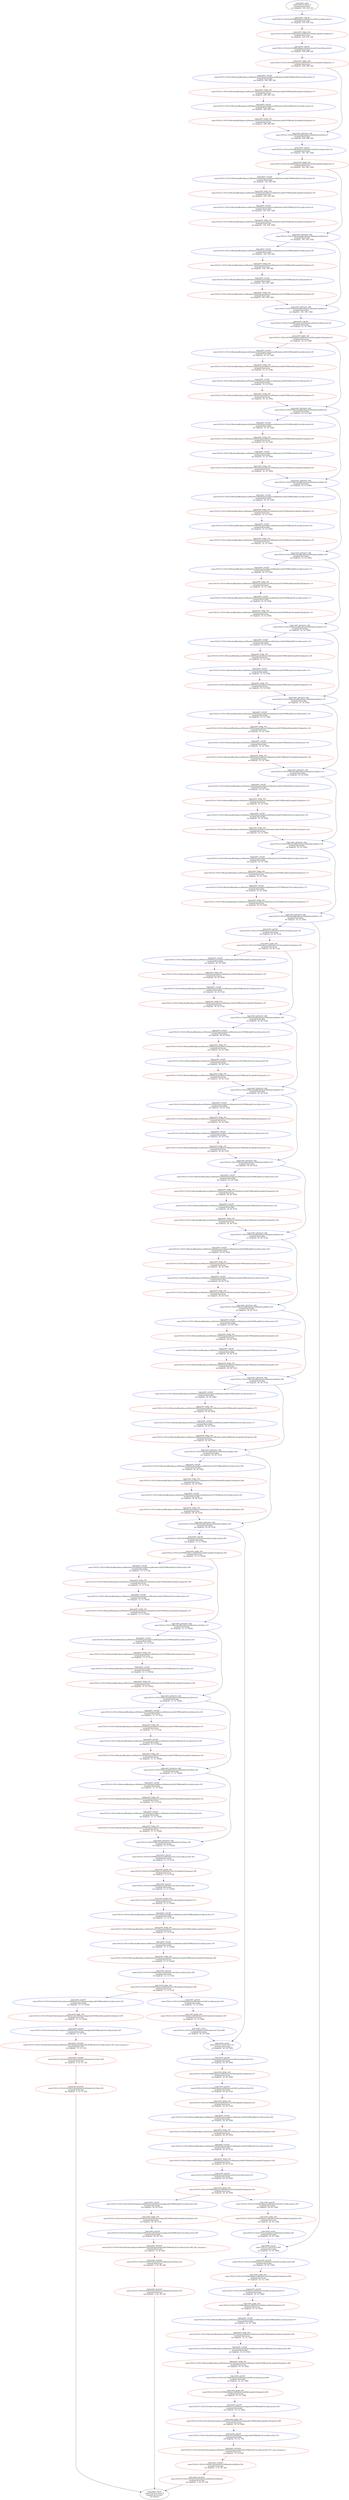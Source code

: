digraph YOLOv3 {
	input_0 [label="type:nndct_input
name:YOLOv3::input_0
assigned device:user
out shape:[[1, 416, 416, 3]]" color=black]
	"YOLOv3/CNNBlock[layers]/ModuleList[0]/Conv2d[conv]/ret.3" [label="type:nndct_conv2d
name:YOLOv3::YOLOv3/CNNBlock[layers]/ModuleList[0]/Conv2d[conv]/ret.3
assigned device:dpu
out shape:[[1, 416, 416, 32]]" color=blue]
	"YOLOv3/CNNBlock[layers]/ModuleList[0]/LeakyReLU[leaky]/ret.7" [label="type:nndct_leaky_relu
name:YOLOv3::YOLOv3/CNNBlock[layers]/ModuleList[0]/LeakyReLU[leaky]/ret.7
assigned device:cpu
out shape:[[1, 416, 416, 32]]" color=red]
	"YOLOv3/CNNBlock[layers]/ModuleList[1]/Conv2d[conv]/ret.9" [label="type:nndct_conv2d
name:YOLOv3::YOLOv3/CNNBlock[layers]/ModuleList[1]/Conv2d[conv]/ret.9
assigned device:dpu
out shape:[[1, 208, 208, 64]]" color=blue]
	"YOLOv3/CNNBlock[layers]/ModuleList[1]/LeakyReLU[leaky]/ret.13" [label="type:nndct_leaky_relu
name:YOLOv3::YOLOv3/CNNBlock[layers]/ModuleList[1]/LeakyReLU[leaky]/ret.13
assigned device:cpu
out shape:[[1, 208, 208, 64]]" color=red]
	"YOLOv3/ResidualBlock[layers]/ModuleList[2]/Sequential[layers]/ModuleList[0]/CNNBlock[0]/Conv2d[conv]/ret.15" [label="type:nndct_conv2d
name:YOLOv3::YOLOv3/ResidualBlock[layers]/ModuleList[2]/Sequential[layers]/ModuleList[0]/CNNBlock[0]/Conv2d[conv]/ret.15
assigned device:dpu
out shape:[[1, 208, 208, 32]]" color=blue]
	"YOLOv3/ResidualBlock[layers]/ModuleList[2]/Sequential[layers]/ModuleList[0]/CNNBlock[0]/LeakyReLU[leaky]/ret.19" [label="type:nndct_leaky_relu
name:YOLOv3::YOLOv3/ResidualBlock[layers]/ModuleList[2]/Sequential[layers]/ModuleList[0]/CNNBlock[0]/LeakyReLU[leaky]/ret.19
assigned device:cpu
out shape:[[1, 208, 208, 32]]" color=red]
	"YOLOv3/ResidualBlock[layers]/ModuleList[2]/Sequential[layers]/ModuleList[0]/CNNBlock[1]/Conv2d[conv]/ret.21" [label="type:nndct_conv2d
name:YOLOv3::YOLOv3/ResidualBlock[layers]/ModuleList[2]/Sequential[layers]/ModuleList[0]/CNNBlock[1]/Conv2d[conv]/ret.21
assigned device:dpu
out shape:[[1, 208, 208, 64]]" color=blue]
	"YOLOv3/ResidualBlock[layers]/ModuleList[2]/Sequential[layers]/ModuleList[0]/CNNBlock[1]/LeakyReLU[leaky]/ret.25" [label="type:nndct_leaky_relu
name:YOLOv3::YOLOv3/ResidualBlock[layers]/ModuleList[2]/Sequential[layers]/ModuleList[0]/CNNBlock[1]/LeakyReLU[leaky]/ret.25
assigned device:cpu
out shape:[[1, 208, 208, 64]]" color=red]
	"YOLOv3/ResidualBlock[layers]/ModuleList[2]/ret.27" [label="type:nndct_elemwise_add
name:YOLOv3::YOLOv3/ResidualBlock[layers]/ModuleList[2]/ret.27
assigned device:dpu
out shape:[[1, 208, 208, 64]]" color=blue]
	"YOLOv3/CNNBlock[layers]/ModuleList[3]/Conv2d[conv]/ret.29" [label="type:nndct_conv2d
name:YOLOv3::YOLOv3/CNNBlock[layers]/ModuleList[3]/Conv2d[conv]/ret.29
assigned device:dpu
out shape:[[1, 104, 104, 128]]" color=blue]
	"YOLOv3/CNNBlock[layers]/ModuleList[3]/LeakyReLU[leaky]/ret.33" [label="type:nndct_leaky_relu
name:YOLOv3::YOLOv3/CNNBlock[layers]/ModuleList[3]/LeakyReLU[leaky]/ret.33
assigned device:cpu
out shape:[[1, 104, 104, 128]]" color=red]
	"YOLOv3/ResidualBlock[layers]/ModuleList[4]/Sequential[layers]/ModuleList[0]/CNNBlock[0]/Conv2d[conv]/ret.35" [label="type:nndct_conv2d
name:YOLOv3::YOLOv3/ResidualBlock[layers]/ModuleList[4]/Sequential[layers]/ModuleList[0]/CNNBlock[0]/Conv2d[conv]/ret.35
assigned device:dpu
out shape:[[1, 104, 104, 64]]" color=blue]
	"YOLOv3/ResidualBlock[layers]/ModuleList[4]/Sequential[layers]/ModuleList[0]/CNNBlock[0]/LeakyReLU[leaky]/ret.39" [label="type:nndct_leaky_relu
name:YOLOv3::YOLOv3/ResidualBlock[layers]/ModuleList[4]/Sequential[layers]/ModuleList[0]/CNNBlock[0]/LeakyReLU[leaky]/ret.39
assigned device:cpu
out shape:[[1, 104, 104, 64]]" color=red]
	"YOLOv3/ResidualBlock[layers]/ModuleList[4]/Sequential[layers]/ModuleList[0]/CNNBlock[1]/Conv2d[conv]/ret.41" [label="type:nndct_conv2d
name:YOLOv3::YOLOv3/ResidualBlock[layers]/ModuleList[4]/Sequential[layers]/ModuleList[0]/CNNBlock[1]/Conv2d[conv]/ret.41
assigned device:dpu
out shape:[[1, 104, 104, 128]]" color=blue]
	"YOLOv3/ResidualBlock[layers]/ModuleList[4]/Sequential[layers]/ModuleList[0]/CNNBlock[1]/LeakyReLU[leaky]/ret.45" [label="type:nndct_leaky_relu
name:YOLOv3::YOLOv3/ResidualBlock[layers]/ModuleList[4]/Sequential[layers]/ModuleList[0]/CNNBlock[1]/LeakyReLU[leaky]/ret.45
assigned device:cpu
out shape:[[1, 104, 104, 128]]" color=red]
	"YOLOv3/ResidualBlock[layers]/ModuleList[4]/ret.47" [label="type:nndct_elemwise_add
name:YOLOv3::YOLOv3/ResidualBlock[layers]/ModuleList[4]/ret.47
assigned device:dpu
out shape:[[1, 104, 104, 128]]" color=blue]
	"YOLOv3/ResidualBlock[layers]/ModuleList[4]/Sequential[layers]/ModuleList[1]/CNNBlock[0]/Conv2d[conv]/ret.49" [label="type:nndct_conv2d
name:YOLOv3::YOLOv3/ResidualBlock[layers]/ModuleList[4]/Sequential[layers]/ModuleList[1]/CNNBlock[0]/Conv2d[conv]/ret.49
assigned device:dpu
out shape:[[1, 104, 104, 64]]" color=blue]
	"YOLOv3/ResidualBlock[layers]/ModuleList[4]/Sequential[layers]/ModuleList[1]/CNNBlock[0]/LeakyReLU[leaky]/ret.53" [label="type:nndct_leaky_relu
name:YOLOv3::YOLOv3/ResidualBlock[layers]/ModuleList[4]/Sequential[layers]/ModuleList[1]/CNNBlock[0]/LeakyReLU[leaky]/ret.53
assigned device:cpu
out shape:[[1, 104, 104, 64]]" color=red]
	"YOLOv3/ResidualBlock[layers]/ModuleList[4]/Sequential[layers]/ModuleList[1]/CNNBlock[1]/Conv2d[conv]/ret.55" [label="type:nndct_conv2d
name:YOLOv3::YOLOv3/ResidualBlock[layers]/ModuleList[4]/Sequential[layers]/ModuleList[1]/CNNBlock[1]/Conv2d[conv]/ret.55
assigned device:dpu
out shape:[[1, 104, 104, 128]]" color=blue]
	"YOLOv3/ResidualBlock[layers]/ModuleList[4]/Sequential[layers]/ModuleList[1]/CNNBlock[1]/LeakyReLU[leaky]/ret.59" [label="type:nndct_leaky_relu
name:YOLOv3::YOLOv3/ResidualBlock[layers]/ModuleList[4]/Sequential[layers]/ModuleList[1]/CNNBlock[1]/LeakyReLU[leaky]/ret.59
assigned device:cpu
out shape:[[1, 104, 104, 128]]" color=red]
	"YOLOv3/ResidualBlock[layers]/ModuleList[4]/ret.61" [label="type:nndct_elemwise_add
name:YOLOv3::YOLOv3/ResidualBlock[layers]/ModuleList[4]/ret.61
assigned device:dpu
out shape:[[1, 104, 104, 128]]" color=blue]
	"YOLOv3/CNNBlock[layers]/ModuleList[5]/Conv2d[conv]/ret.63" [label="type:nndct_conv2d
name:YOLOv3::YOLOv3/CNNBlock[layers]/ModuleList[5]/Conv2d[conv]/ret.63
assigned device:dpu
out shape:[[1, 52, 52, 256]]" color=blue]
	"YOLOv3/CNNBlock[layers]/ModuleList[5]/LeakyReLU[leaky]/ret.67" [label="type:nndct_leaky_relu
name:YOLOv3::YOLOv3/CNNBlock[layers]/ModuleList[5]/LeakyReLU[leaky]/ret.67
assigned device:cpu
out shape:[[1, 52, 52, 256]]" color=red]
	"YOLOv3/ResidualBlock[layers]/ModuleList[6]/Sequential[layers]/ModuleList[0]/CNNBlock[0]/Conv2d[conv]/ret.69" [label="type:nndct_conv2d
name:YOLOv3::YOLOv3/ResidualBlock[layers]/ModuleList[6]/Sequential[layers]/ModuleList[0]/CNNBlock[0]/Conv2d[conv]/ret.69
assigned device:dpu
out shape:[[1, 52, 52, 128]]" color=blue]
	"YOLOv3/ResidualBlock[layers]/ModuleList[6]/Sequential[layers]/ModuleList[0]/CNNBlock[0]/LeakyReLU[leaky]/ret.73" [label="type:nndct_leaky_relu
name:YOLOv3::YOLOv3/ResidualBlock[layers]/ModuleList[6]/Sequential[layers]/ModuleList[0]/CNNBlock[0]/LeakyReLU[leaky]/ret.73
assigned device:cpu
out shape:[[1, 52, 52, 128]]" color=red]
	"YOLOv3/ResidualBlock[layers]/ModuleList[6]/Sequential[layers]/ModuleList[0]/CNNBlock[1]/Conv2d[conv]/ret.75" [label="type:nndct_conv2d
name:YOLOv3::YOLOv3/ResidualBlock[layers]/ModuleList[6]/Sequential[layers]/ModuleList[0]/CNNBlock[1]/Conv2d[conv]/ret.75
assigned device:dpu
out shape:[[1, 52, 52, 256]]" color=blue]
	"YOLOv3/ResidualBlock[layers]/ModuleList[6]/Sequential[layers]/ModuleList[0]/CNNBlock[1]/LeakyReLU[leaky]/ret.79" [label="type:nndct_leaky_relu
name:YOLOv3::YOLOv3/ResidualBlock[layers]/ModuleList[6]/Sequential[layers]/ModuleList[0]/CNNBlock[1]/LeakyReLU[leaky]/ret.79
assigned device:cpu
out shape:[[1, 52, 52, 256]]" color=red]
	"YOLOv3/ResidualBlock[layers]/ModuleList[6]/ret.81" [label="type:nndct_elemwise_add
name:YOLOv3::YOLOv3/ResidualBlock[layers]/ModuleList[6]/ret.81
assigned device:dpu
out shape:[[1, 52, 52, 256]]" color=blue]
	"YOLOv3/ResidualBlock[layers]/ModuleList[6]/Sequential[layers]/ModuleList[1]/CNNBlock[0]/Conv2d[conv]/ret.83" [label="type:nndct_conv2d
name:YOLOv3::YOLOv3/ResidualBlock[layers]/ModuleList[6]/Sequential[layers]/ModuleList[1]/CNNBlock[0]/Conv2d[conv]/ret.83
assigned device:dpu
out shape:[[1, 52, 52, 128]]" color=blue]
	"YOLOv3/ResidualBlock[layers]/ModuleList[6]/Sequential[layers]/ModuleList[1]/CNNBlock[0]/LeakyReLU[leaky]/ret.87" [label="type:nndct_leaky_relu
name:YOLOv3::YOLOv3/ResidualBlock[layers]/ModuleList[6]/Sequential[layers]/ModuleList[1]/CNNBlock[0]/LeakyReLU[leaky]/ret.87
assigned device:cpu
out shape:[[1, 52, 52, 128]]" color=red]
	"YOLOv3/ResidualBlock[layers]/ModuleList[6]/Sequential[layers]/ModuleList[1]/CNNBlock[1]/Conv2d[conv]/ret.89" [label="type:nndct_conv2d
name:YOLOv3::YOLOv3/ResidualBlock[layers]/ModuleList[6]/Sequential[layers]/ModuleList[1]/CNNBlock[1]/Conv2d[conv]/ret.89
assigned device:dpu
out shape:[[1, 52, 52, 256]]" color=blue]
	"YOLOv3/ResidualBlock[layers]/ModuleList[6]/Sequential[layers]/ModuleList[1]/CNNBlock[1]/LeakyReLU[leaky]/ret.93" [label="type:nndct_leaky_relu
name:YOLOv3::YOLOv3/ResidualBlock[layers]/ModuleList[6]/Sequential[layers]/ModuleList[1]/CNNBlock[1]/LeakyReLU[leaky]/ret.93
assigned device:cpu
out shape:[[1, 52, 52, 256]]" color=red]
	"YOLOv3/ResidualBlock[layers]/ModuleList[6]/ret.95" [label="type:nndct_elemwise_add
name:YOLOv3::YOLOv3/ResidualBlock[layers]/ModuleList[6]/ret.95
assigned device:dpu
out shape:[[1, 52, 52, 256]]" color=blue]
	"YOLOv3/ResidualBlock[layers]/ModuleList[6]/Sequential[layers]/ModuleList[2]/CNNBlock[0]/Conv2d[conv]/ret.97" [label="type:nndct_conv2d
name:YOLOv3::YOLOv3/ResidualBlock[layers]/ModuleList[6]/Sequential[layers]/ModuleList[2]/CNNBlock[0]/Conv2d[conv]/ret.97
assigned device:dpu
out shape:[[1, 52, 52, 128]]" color=blue]
	"YOLOv3/ResidualBlock[layers]/ModuleList[6]/Sequential[layers]/ModuleList[2]/CNNBlock[0]/LeakyReLU[leaky]/ret.101" [label="type:nndct_leaky_relu
name:YOLOv3::YOLOv3/ResidualBlock[layers]/ModuleList[6]/Sequential[layers]/ModuleList[2]/CNNBlock[0]/LeakyReLU[leaky]/ret.101
assigned device:cpu
out shape:[[1, 52, 52, 128]]" color=red]
	"YOLOv3/ResidualBlock[layers]/ModuleList[6]/Sequential[layers]/ModuleList[2]/CNNBlock[1]/Conv2d[conv]/ret.103" [label="type:nndct_conv2d
name:YOLOv3::YOLOv3/ResidualBlock[layers]/ModuleList[6]/Sequential[layers]/ModuleList[2]/CNNBlock[1]/Conv2d[conv]/ret.103
assigned device:dpu
out shape:[[1, 52, 52, 256]]" color=blue]
	"YOLOv3/ResidualBlock[layers]/ModuleList[6]/Sequential[layers]/ModuleList[2]/CNNBlock[1]/LeakyReLU[leaky]/ret.107" [label="type:nndct_leaky_relu
name:YOLOv3::YOLOv3/ResidualBlock[layers]/ModuleList[6]/Sequential[layers]/ModuleList[2]/CNNBlock[1]/LeakyReLU[leaky]/ret.107
assigned device:cpu
out shape:[[1, 52, 52, 256]]" color=red]
	"YOLOv3/ResidualBlock[layers]/ModuleList[6]/ret.109" [label="type:nndct_elemwise_add
name:YOLOv3::YOLOv3/ResidualBlock[layers]/ModuleList[6]/ret.109
assigned device:dpu
out shape:[[1, 52, 52, 256]]" color=blue]
	"YOLOv3/ResidualBlock[layers]/ModuleList[6]/Sequential[layers]/ModuleList[3]/CNNBlock[0]/Conv2d[conv]/ret.111" [label="type:nndct_conv2d
name:YOLOv3::YOLOv3/ResidualBlock[layers]/ModuleList[6]/Sequential[layers]/ModuleList[3]/CNNBlock[0]/Conv2d[conv]/ret.111
assigned device:dpu
out shape:[[1, 52, 52, 128]]" color=blue]
	"YOLOv3/ResidualBlock[layers]/ModuleList[6]/Sequential[layers]/ModuleList[3]/CNNBlock[0]/LeakyReLU[leaky]/ret.115" [label="type:nndct_leaky_relu
name:YOLOv3::YOLOv3/ResidualBlock[layers]/ModuleList[6]/Sequential[layers]/ModuleList[3]/CNNBlock[0]/LeakyReLU[leaky]/ret.115
assigned device:cpu
out shape:[[1, 52, 52, 128]]" color=red]
	"YOLOv3/ResidualBlock[layers]/ModuleList[6]/Sequential[layers]/ModuleList[3]/CNNBlock[1]/Conv2d[conv]/ret.117" [label="type:nndct_conv2d
name:YOLOv3::YOLOv3/ResidualBlock[layers]/ModuleList[6]/Sequential[layers]/ModuleList[3]/CNNBlock[1]/Conv2d[conv]/ret.117
assigned device:dpu
out shape:[[1, 52, 52, 256]]" color=blue]
	"YOLOv3/ResidualBlock[layers]/ModuleList[6]/Sequential[layers]/ModuleList[3]/CNNBlock[1]/LeakyReLU[leaky]/ret.121" [label="type:nndct_leaky_relu
name:YOLOv3::YOLOv3/ResidualBlock[layers]/ModuleList[6]/Sequential[layers]/ModuleList[3]/CNNBlock[1]/LeakyReLU[leaky]/ret.121
assigned device:cpu
out shape:[[1, 52, 52, 256]]" color=red]
	"YOLOv3/ResidualBlock[layers]/ModuleList[6]/ret.123" [label="type:nndct_elemwise_add
name:YOLOv3::YOLOv3/ResidualBlock[layers]/ModuleList[6]/ret.123
assigned device:dpu
out shape:[[1, 52, 52, 256]]" color=blue]
	"YOLOv3/ResidualBlock[layers]/ModuleList[6]/Sequential[layers]/ModuleList[4]/CNNBlock[0]/Conv2d[conv]/ret.125" [label="type:nndct_conv2d
name:YOLOv3::YOLOv3/ResidualBlock[layers]/ModuleList[6]/Sequential[layers]/ModuleList[4]/CNNBlock[0]/Conv2d[conv]/ret.125
assigned device:dpu
out shape:[[1, 52, 52, 128]]" color=blue]
	"YOLOv3/ResidualBlock[layers]/ModuleList[6]/Sequential[layers]/ModuleList[4]/CNNBlock[0]/LeakyReLU[leaky]/ret.129" [label="type:nndct_leaky_relu
name:YOLOv3::YOLOv3/ResidualBlock[layers]/ModuleList[6]/Sequential[layers]/ModuleList[4]/CNNBlock[0]/LeakyReLU[leaky]/ret.129
assigned device:cpu
out shape:[[1, 52, 52, 128]]" color=red]
	"YOLOv3/ResidualBlock[layers]/ModuleList[6]/Sequential[layers]/ModuleList[4]/CNNBlock[1]/Conv2d[conv]/ret.131" [label="type:nndct_conv2d
name:YOLOv3::YOLOv3/ResidualBlock[layers]/ModuleList[6]/Sequential[layers]/ModuleList[4]/CNNBlock[1]/Conv2d[conv]/ret.131
assigned device:dpu
out shape:[[1, 52, 52, 256]]" color=blue]
	"YOLOv3/ResidualBlock[layers]/ModuleList[6]/Sequential[layers]/ModuleList[4]/CNNBlock[1]/LeakyReLU[leaky]/ret.135" [label="type:nndct_leaky_relu
name:YOLOv3::YOLOv3/ResidualBlock[layers]/ModuleList[6]/Sequential[layers]/ModuleList[4]/CNNBlock[1]/LeakyReLU[leaky]/ret.135
assigned device:cpu
out shape:[[1, 52, 52, 256]]" color=red]
	"YOLOv3/ResidualBlock[layers]/ModuleList[6]/ret.137" [label="type:nndct_elemwise_add
name:YOLOv3::YOLOv3/ResidualBlock[layers]/ModuleList[6]/ret.137
assigned device:dpu
out shape:[[1, 52, 52, 256]]" color=blue]
	"YOLOv3/ResidualBlock[layers]/ModuleList[6]/Sequential[layers]/ModuleList[5]/CNNBlock[0]/Conv2d[conv]/ret.139" [label="type:nndct_conv2d
name:YOLOv3::YOLOv3/ResidualBlock[layers]/ModuleList[6]/Sequential[layers]/ModuleList[5]/CNNBlock[0]/Conv2d[conv]/ret.139
assigned device:dpu
out shape:[[1, 52, 52, 128]]" color=blue]
	"YOLOv3/ResidualBlock[layers]/ModuleList[6]/Sequential[layers]/ModuleList[5]/CNNBlock[0]/LeakyReLU[leaky]/ret.143" [label="type:nndct_leaky_relu
name:YOLOv3::YOLOv3/ResidualBlock[layers]/ModuleList[6]/Sequential[layers]/ModuleList[5]/CNNBlock[0]/LeakyReLU[leaky]/ret.143
assigned device:cpu
out shape:[[1, 52, 52, 128]]" color=red]
	"YOLOv3/ResidualBlock[layers]/ModuleList[6]/Sequential[layers]/ModuleList[5]/CNNBlock[1]/Conv2d[conv]/ret.145" [label="type:nndct_conv2d
name:YOLOv3::YOLOv3/ResidualBlock[layers]/ModuleList[6]/Sequential[layers]/ModuleList[5]/CNNBlock[1]/Conv2d[conv]/ret.145
assigned device:dpu
out shape:[[1, 52, 52, 256]]" color=blue]
	"YOLOv3/ResidualBlock[layers]/ModuleList[6]/Sequential[layers]/ModuleList[5]/CNNBlock[1]/LeakyReLU[leaky]/ret.149" [label="type:nndct_leaky_relu
name:YOLOv3::YOLOv3/ResidualBlock[layers]/ModuleList[6]/Sequential[layers]/ModuleList[5]/CNNBlock[1]/LeakyReLU[leaky]/ret.149
assigned device:cpu
out shape:[[1, 52, 52, 256]]" color=red]
	"YOLOv3/ResidualBlock[layers]/ModuleList[6]/ret.151" [label="type:nndct_elemwise_add
name:YOLOv3::YOLOv3/ResidualBlock[layers]/ModuleList[6]/ret.151
assigned device:dpu
out shape:[[1, 52, 52, 256]]" color=blue]
	"YOLOv3/ResidualBlock[layers]/ModuleList[6]/Sequential[layers]/ModuleList[6]/CNNBlock[0]/Conv2d[conv]/ret.153" [label="type:nndct_conv2d
name:YOLOv3::YOLOv3/ResidualBlock[layers]/ModuleList[6]/Sequential[layers]/ModuleList[6]/CNNBlock[0]/Conv2d[conv]/ret.153
assigned device:dpu
out shape:[[1, 52, 52, 128]]" color=blue]
	"YOLOv3/ResidualBlock[layers]/ModuleList[6]/Sequential[layers]/ModuleList[6]/CNNBlock[0]/LeakyReLU[leaky]/ret.157" [label="type:nndct_leaky_relu
name:YOLOv3::YOLOv3/ResidualBlock[layers]/ModuleList[6]/Sequential[layers]/ModuleList[6]/CNNBlock[0]/LeakyReLU[leaky]/ret.157
assigned device:cpu
out shape:[[1, 52, 52, 128]]" color=red]
	"YOLOv3/ResidualBlock[layers]/ModuleList[6]/Sequential[layers]/ModuleList[6]/CNNBlock[1]/Conv2d[conv]/ret.159" [label="type:nndct_conv2d
name:YOLOv3::YOLOv3/ResidualBlock[layers]/ModuleList[6]/Sequential[layers]/ModuleList[6]/CNNBlock[1]/Conv2d[conv]/ret.159
assigned device:dpu
out shape:[[1, 52, 52, 256]]" color=blue]
	"YOLOv3/ResidualBlock[layers]/ModuleList[6]/Sequential[layers]/ModuleList[6]/CNNBlock[1]/LeakyReLU[leaky]/ret.163" [label="type:nndct_leaky_relu
name:YOLOv3::YOLOv3/ResidualBlock[layers]/ModuleList[6]/Sequential[layers]/ModuleList[6]/CNNBlock[1]/LeakyReLU[leaky]/ret.163
assigned device:cpu
out shape:[[1, 52, 52, 256]]" color=red]
	"YOLOv3/ResidualBlock[layers]/ModuleList[6]/ret.165" [label="type:nndct_elemwise_add
name:YOLOv3::YOLOv3/ResidualBlock[layers]/ModuleList[6]/ret.165
assigned device:dpu
out shape:[[1, 52, 52, 256]]" color=blue]
	"YOLOv3/ResidualBlock[layers]/ModuleList[6]/Sequential[layers]/ModuleList[7]/CNNBlock[0]/Conv2d[conv]/ret.167" [label="type:nndct_conv2d
name:YOLOv3::YOLOv3/ResidualBlock[layers]/ModuleList[6]/Sequential[layers]/ModuleList[7]/CNNBlock[0]/Conv2d[conv]/ret.167
assigned device:dpu
out shape:[[1, 52, 52, 128]]" color=blue]
	"YOLOv3/ResidualBlock[layers]/ModuleList[6]/Sequential[layers]/ModuleList[7]/CNNBlock[0]/LeakyReLU[leaky]/ret.171" [label="type:nndct_leaky_relu
name:YOLOv3::YOLOv3/ResidualBlock[layers]/ModuleList[6]/Sequential[layers]/ModuleList[7]/CNNBlock[0]/LeakyReLU[leaky]/ret.171
assigned device:cpu
out shape:[[1, 52, 52, 128]]" color=red]
	"YOLOv3/ResidualBlock[layers]/ModuleList[6]/Sequential[layers]/ModuleList[7]/CNNBlock[1]/Conv2d[conv]/ret.173" [label="type:nndct_conv2d
name:YOLOv3::YOLOv3/ResidualBlock[layers]/ModuleList[6]/Sequential[layers]/ModuleList[7]/CNNBlock[1]/Conv2d[conv]/ret.173
assigned device:dpu
out shape:[[1, 52, 52, 256]]" color=blue]
	"YOLOv3/ResidualBlock[layers]/ModuleList[6]/Sequential[layers]/ModuleList[7]/CNNBlock[1]/LeakyReLU[leaky]/ret.177" [label="type:nndct_leaky_relu
name:YOLOv3::YOLOv3/ResidualBlock[layers]/ModuleList[6]/Sequential[layers]/ModuleList[7]/CNNBlock[1]/LeakyReLU[leaky]/ret.177
assigned device:cpu
out shape:[[1, 52, 52, 256]]" color=red]
	"YOLOv3/ResidualBlock[layers]/ModuleList[6]/ret.179" [label="type:nndct_elemwise_add
name:YOLOv3::YOLOv3/ResidualBlock[layers]/ModuleList[6]/ret.179
assigned device:dpu
out shape:[[1, 52, 52, 256]]" color=blue]
	"YOLOv3/CNNBlock[layers]/ModuleList[7]/Conv2d[conv]/ret.181" [label="type:nndct_conv2d
name:YOLOv3::YOLOv3/CNNBlock[layers]/ModuleList[7]/Conv2d[conv]/ret.181
assigned device:dpu
out shape:[[1, 26, 26, 512]]" color=blue]
	"YOLOv3/CNNBlock[layers]/ModuleList[7]/LeakyReLU[leaky]/ret.185" [label="type:nndct_leaky_relu
name:YOLOv3::YOLOv3/CNNBlock[layers]/ModuleList[7]/LeakyReLU[leaky]/ret.185
assigned device:cpu
out shape:[[1, 26, 26, 512]]" color=red]
	"YOLOv3/ResidualBlock[layers]/ModuleList[8]/Sequential[layers]/ModuleList[0]/CNNBlock[0]/Conv2d[conv]/ret.187" [label="type:nndct_conv2d
name:YOLOv3::YOLOv3/ResidualBlock[layers]/ModuleList[8]/Sequential[layers]/ModuleList[0]/CNNBlock[0]/Conv2d[conv]/ret.187
assigned device:dpu
out shape:[[1, 26, 26, 256]]" color=blue]
	"YOLOv3/ResidualBlock[layers]/ModuleList[8]/Sequential[layers]/ModuleList[0]/CNNBlock[0]/LeakyReLU[leaky]/ret.191" [label="type:nndct_leaky_relu
name:YOLOv3::YOLOv3/ResidualBlock[layers]/ModuleList[8]/Sequential[layers]/ModuleList[0]/CNNBlock[0]/LeakyReLU[leaky]/ret.191
assigned device:cpu
out shape:[[1, 26, 26, 256]]" color=red]
	"YOLOv3/ResidualBlock[layers]/ModuleList[8]/Sequential[layers]/ModuleList[0]/CNNBlock[1]/Conv2d[conv]/ret.193" [label="type:nndct_conv2d
name:YOLOv3::YOLOv3/ResidualBlock[layers]/ModuleList[8]/Sequential[layers]/ModuleList[0]/CNNBlock[1]/Conv2d[conv]/ret.193
assigned device:dpu
out shape:[[1, 26, 26, 512]]" color=blue]
	"YOLOv3/ResidualBlock[layers]/ModuleList[8]/Sequential[layers]/ModuleList[0]/CNNBlock[1]/LeakyReLU[leaky]/ret.197" [label="type:nndct_leaky_relu
name:YOLOv3::YOLOv3/ResidualBlock[layers]/ModuleList[8]/Sequential[layers]/ModuleList[0]/CNNBlock[1]/LeakyReLU[leaky]/ret.197
assigned device:cpu
out shape:[[1, 26, 26, 512]]" color=red]
	"YOLOv3/ResidualBlock[layers]/ModuleList[8]/ret.199" [label="type:nndct_elemwise_add
name:YOLOv3::YOLOv3/ResidualBlock[layers]/ModuleList[8]/ret.199
assigned device:dpu
out shape:[[1, 26, 26, 512]]" color=blue]
	"YOLOv3/ResidualBlock[layers]/ModuleList[8]/Sequential[layers]/ModuleList[1]/CNNBlock[0]/Conv2d[conv]/ret.201" [label="type:nndct_conv2d
name:YOLOv3::YOLOv3/ResidualBlock[layers]/ModuleList[8]/Sequential[layers]/ModuleList[1]/CNNBlock[0]/Conv2d[conv]/ret.201
assigned device:dpu
out shape:[[1, 26, 26, 256]]" color=blue]
	"YOLOv3/ResidualBlock[layers]/ModuleList[8]/Sequential[layers]/ModuleList[1]/CNNBlock[0]/LeakyReLU[leaky]/ret.205" [label="type:nndct_leaky_relu
name:YOLOv3::YOLOv3/ResidualBlock[layers]/ModuleList[8]/Sequential[layers]/ModuleList[1]/CNNBlock[0]/LeakyReLU[leaky]/ret.205
assigned device:cpu
out shape:[[1, 26, 26, 256]]" color=red]
	"YOLOv3/ResidualBlock[layers]/ModuleList[8]/Sequential[layers]/ModuleList[1]/CNNBlock[1]/Conv2d[conv]/ret.207" [label="type:nndct_conv2d
name:YOLOv3::YOLOv3/ResidualBlock[layers]/ModuleList[8]/Sequential[layers]/ModuleList[1]/CNNBlock[1]/Conv2d[conv]/ret.207
assigned device:dpu
out shape:[[1, 26, 26, 512]]" color=blue]
	"YOLOv3/ResidualBlock[layers]/ModuleList[8]/Sequential[layers]/ModuleList[1]/CNNBlock[1]/LeakyReLU[leaky]/ret.211" [label="type:nndct_leaky_relu
name:YOLOv3::YOLOv3/ResidualBlock[layers]/ModuleList[8]/Sequential[layers]/ModuleList[1]/CNNBlock[1]/LeakyReLU[leaky]/ret.211
assigned device:cpu
out shape:[[1, 26, 26, 512]]" color=red]
	"YOLOv3/ResidualBlock[layers]/ModuleList[8]/ret.213" [label="type:nndct_elemwise_add
name:YOLOv3::YOLOv3/ResidualBlock[layers]/ModuleList[8]/ret.213
assigned device:dpu
out shape:[[1, 26, 26, 512]]" color=blue]
	"YOLOv3/ResidualBlock[layers]/ModuleList[8]/Sequential[layers]/ModuleList[2]/CNNBlock[0]/Conv2d[conv]/ret.215" [label="type:nndct_conv2d
name:YOLOv3::YOLOv3/ResidualBlock[layers]/ModuleList[8]/Sequential[layers]/ModuleList[2]/CNNBlock[0]/Conv2d[conv]/ret.215
assigned device:dpu
out shape:[[1, 26, 26, 256]]" color=blue]
	"YOLOv3/ResidualBlock[layers]/ModuleList[8]/Sequential[layers]/ModuleList[2]/CNNBlock[0]/LeakyReLU[leaky]/ret.219" [label="type:nndct_leaky_relu
name:YOLOv3::YOLOv3/ResidualBlock[layers]/ModuleList[8]/Sequential[layers]/ModuleList[2]/CNNBlock[0]/LeakyReLU[leaky]/ret.219
assigned device:cpu
out shape:[[1, 26, 26, 256]]" color=red]
	"YOLOv3/ResidualBlock[layers]/ModuleList[8]/Sequential[layers]/ModuleList[2]/CNNBlock[1]/Conv2d[conv]/ret.221" [label="type:nndct_conv2d
name:YOLOv3::YOLOv3/ResidualBlock[layers]/ModuleList[8]/Sequential[layers]/ModuleList[2]/CNNBlock[1]/Conv2d[conv]/ret.221
assigned device:dpu
out shape:[[1, 26, 26, 512]]" color=blue]
	"YOLOv3/ResidualBlock[layers]/ModuleList[8]/Sequential[layers]/ModuleList[2]/CNNBlock[1]/LeakyReLU[leaky]/ret.225" [label="type:nndct_leaky_relu
name:YOLOv3::YOLOv3/ResidualBlock[layers]/ModuleList[8]/Sequential[layers]/ModuleList[2]/CNNBlock[1]/LeakyReLU[leaky]/ret.225
assigned device:cpu
out shape:[[1, 26, 26, 512]]" color=red]
	"YOLOv3/ResidualBlock[layers]/ModuleList[8]/ret.227" [label="type:nndct_elemwise_add
name:YOLOv3::YOLOv3/ResidualBlock[layers]/ModuleList[8]/ret.227
assigned device:dpu
out shape:[[1, 26, 26, 512]]" color=blue]
	"YOLOv3/ResidualBlock[layers]/ModuleList[8]/Sequential[layers]/ModuleList[3]/CNNBlock[0]/Conv2d[conv]/ret.229" [label="type:nndct_conv2d
name:YOLOv3::YOLOv3/ResidualBlock[layers]/ModuleList[8]/Sequential[layers]/ModuleList[3]/CNNBlock[0]/Conv2d[conv]/ret.229
assigned device:dpu
out shape:[[1, 26, 26, 256]]" color=blue]
	"YOLOv3/ResidualBlock[layers]/ModuleList[8]/Sequential[layers]/ModuleList[3]/CNNBlock[0]/LeakyReLU[leaky]/ret.233" [label="type:nndct_leaky_relu
name:YOLOv3::YOLOv3/ResidualBlock[layers]/ModuleList[8]/Sequential[layers]/ModuleList[3]/CNNBlock[0]/LeakyReLU[leaky]/ret.233
assigned device:cpu
out shape:[[1, 26, 26, 256]]" color=red]
	"YOLOv3/ResidualBlock[layers]/ModuleList[8]/Sequential[layers]/ModuleList[3]/CNNBlock[1]/Conv2d[conv]/ret.235" [label="type:nndct_conv2d
name:YOLOv3::YOLOv3/ResidualBlock[layers]/ModuleList[8]/Sequential[layers]/ModuleList[3]/CNNBlock[1]/Conv2d[conv]/ret.235
assigned device:dpu
out shape:[[1, 26, 26, 512]]" color=blue]
	"YOLOv3/ResidualBlock[layers]/ModuleList[8]/Sequential[layers]/ModuleList[3]/CNNBlock[1]/LeakyReLU[leaky]/ret.239" [label="type:nndct_leaky_relu
name:YOLOv3::YOLOv3/ResidualBlock[layers]/ModuleList[8]/Sequential[layers]/ModuleList[3]/CNNBlock[1]/LeakyReLU[leaky]/ret.239
assigned device:cpu
out shape:[[1, 26, 26, 512]]" color=red]
	"YOLOv3/ResidualBlock[layers]/ModuleList[8]/ret.241" [label="type:nndct_elemwise_add
name:YOLOv3::YOLOv3/ResidualBlock[layers]/ModuleList[8]/ret.241
assigned device:dpu
out shape:[[1, 26, 26, 512]]" color=blue]
	"YOLOv3/ResidualBlock[layers]/ModuleList[8]/Sequential[layers]/ModuleList[4]/CNNBlock[0]/Conv2d[conv]/ret.243" [label="type:nndct_conv2d
name:YOLOv3::YOLOv3/ResidualBlock[layers]/ModuleList[8]/Sequential[layers]/ModuleList[4]/CNNBlock[0]/Conv2d[conv]/ret.243
assigned device:dpu
out shape:[[1, 26, 26, 256]]" color=blue]
	"YOLOv3/ResidualBlock[layers]/ModuleList[8]/Sequential[layers]/ModuleList[4]/CNNBlock[0]/LeakyReLU[leaky]/ret.247" [label="type:nndct_leaky_relu
name:YOLOv3::YOLOv3/ResidualBlock[layers]/ModuleList[8]/Sequential[layers]/ModuleList[4]/CNNBlock[0]/LeakyReLU[leaky]/ret.247
assigned device:cpu
out shape:[[1, 26, 26, 256]]" color=red]
	"YOLOv3/ResidualBlock[layers]/ModuleList[8]/Sequential[layers]/ModuleList[4]/CNNBlock[1]/Conv2d[conv]/ret.249" [label="type:nndct_conv2d
name:YOLOv3::YOLOv3/ResidualBlock[layers]/ModuleList[8]/Sequential[layers]/ModuleList[4]/CNNBlock[1]/Conv2d[conv]/ret.249
assigned device:dpu
out shape:[[1, 26, 26, 512]]" color=blue]
	"YOLOv3/ResidualBlock[layers]/ModuleList[8]/Sequential[layers]/ModuleList[4]/CNNBlock[1]/LeakyReLU[leaky]/ret.253" [label="type:nndct_leaky_relu
name:YOLOv3::YOLOv3/ResidualBlock[layers]/ModuleList[8]/Sequential[layers]/ModuleList[4]/CNNBlock[1]/LeakyReLU[leaky]/ret.253
assigned device:cpu
out shape:[[1, 26, 26, 512]]" color=red]
	"YOLOv3/ResidualBlock[layers]/ModuleList[8]/ret.255" [label="type:nndct_elemwise_add
name:YOLOv3::YOLOv3/ResidualBlock[layers]/ModuleList[8]/ret.255
assigned device:dpu
out shape:[[1, 26, 26, 512]]" color=blue]
	"YOLOv3/ResidualBlock[layers]/ModuleList[8]/Sequential[layers]/ModuleList[5]/CNNBlock[0]/Conv2d[conv]/ret.257" [label="type:nndct_conv2d
name:YOLOv3::YOLOv3/ResidualBlock[layers]/ModuleList[8]/Sequential[layers]/ModuleList[5]/CNNBlock[0]/Conv2d[conv]/ret.257
assigned device:dpu
out shape:[[1, 26, 26, 256]]" color=blue]
	"YOLOv3/ResidualBlock[layers]/ModuleList[8]/Sequential[layers]/ModuleList[5]/CNNBlock[0]/LeakyReLU[leaky]/ret.261" [label="type:nndct_leaky_relu
name:YOLOv3::YOLOv3/ResidualBlock[layers]/ModuleList[8]/Sequential[layers]/ModuleList[5]/CNNBlock[0]/LeakyReLU[leaky]/ret.261
assigned device:cpu
out shape:[[1, 26, 26, 256]]" color=red]
	"YOLOv3/ResidualBlock[layers]/ModuleList[8]/Sequential[layers]/ModuleList[5]/CNNBlock[1]/Conv2d[conv]/ret.263" [label="type:nndct_conv2d
name:YOLOv3::YOLOv3/ResidualBlock[layers]/ModuleList[8]/Sequential[layers]/ModuleList[5]/CNNBlock[1]/Conv2d[conv]/ret.263
assigned device:dpu
out shape:[[1, 26, 26, 512]]" color=blue]
	"YOLOv3/ResidualBlock[layers]/ModuleList[8]/Sequential[layers]/ModuleList[5]/CNNBlock[1]/LeakyReLU[leaky]/ret.267" [label="type:nndct_leaky_relu
name:YOLOv3::YOLOv3/ResidualBlock[layers]/ModuleList[8]/Sequential[layers]/ModuleList[5]/CNNBlock[1]/LeakyReLU[leaky]/ret.267
assigned device:cpu
out shape:[[1, 26, 26, 512]]" color=red]
	"YOLOv3/ResidualBlock[layers]/ModuleList[8]/ret.269" [label="type:nndct_elemwise_add
name:YOLOv3::YOLOv3/ResidualBlock[layers]/ModuleList[8]/ret.269
assigned device:dpu
out shape:[[1, 26, 26, 512]]" color=blue]
	"YOLOv3/ResidualBlock[layers]/ModuleList[8]/Sequential[layers]/ModuleList[6]/CNNBlock[0]/Conv2d[conv]/ret.271" [label="type:nndct_conv2d
name:YOLOv3::YOLOv3/ResidualBlock[layers]/ModuleList[8]/Sequential[layers]/ModuleList[6]/CNNBlock[0]/Conv2d[conv]/ret.271
assigned device:dpu
out shape:[[1, 26, 26, 256]]" color=blue]
	"YOLOv3/ResidualBlock[layers]/ModuleList[8]/Sequential[layers]/ModuleList[6]/CNNBlock[0]/LeakyReLU[leaky]/ret.275" [label="type:nndct_leaky_relu
name:YOLOv3::YOLOv3/ResidualBlock[layers]/ModuleList[8]/Sequential[layers]/ModuleList[6]/CNNBlock[0]/LeakyReLU[leaky]/ret.275
assigned device:cpu
out shape:[[1, 26, 26, 256]]" color=red]
	"YOLOv3/ResidualBlock[layers]/ModuleList[8]/Sequential[layers]/ModuleList[6]/CNNBlock[1]/Conv2d[conv]/ret.277" [label="type:nndct_conv2d
name:YOLOv3::YOLOv3/ResidualBlock[layers]/ModuleList[8]/Sequential[layers]/ModuleList[6]/CNNBlock[1]/Conv2d[conv]/ret.277
assigned device:dpu
out shape:[[1, 26, 26, 512]]" color=blue]
	"YOLOv3/ResidualBlock[layers]/ModuleList[8]/Sequential[layers]/ModuleList[6]/CNNBlock[1]/LeakyReLU[leaky]/ret.281" [label="type:nndct_leaky_relu
name:YOLOv3::YOLOv3/ResidualBlock[layers]/ModuleList[8]/Sequential[layers]/ModuleList[6]/CNNBlock[1]/LeakyReLU[leaky]/ret.281
assigned device:cpu
out shape:[[1, 26, 26, 512]]" color=red]
	"YOLOv3/ResidualBlock[layers]/ModuleList[8]/ret.283" [label="type:nndct_elemwise_add
name:YOLOv3::YOLOv3/ResidualBlock[layers]/ModuleList[8]/ret.283
assigned device:dpu
out shape:[[1, 26, 26, 512]]" color=blue]
	"YOLOv3/ResidualBlock[layers]/ModuleList[8]/Sequential[layers]/ModuleList[7]/CNNBlock[0]/Conv2d[conv]/ret.285" [label="type:nndct_conv2d
name:YOLOv3::YOLOv3/ResidualBlock[layers]/ModuleList[8]/Sequential[layers]/ModuleList[7]/CNNBlock[0]/Conv2d[conv]/ret.285
assigned device:dpu
out shape:[[1, 26, 26, 256]]" color=blue]
	"YOLOv3/ResidualBlock[layers]/ModuleList[8]/Sequential[layers]/ModuleList[7]/CNNBlock[0]/LeakyReLU[leaky]/ret.289" [label="type:nndct_leaky_relu
name:YOLOv3::YOLOv3/ResidualBlock[layers]/ModuleList[8]/Sequential[layers]/ModuleList[7]/CNNBlock[0]/LeakyReLU[leaky]/ret.289
assigned device:cpu
out shape:[[1, 26, 26, 256]]" color=red]
	"YOLOv3/ResidualBlock[layers]/ModuleList[8]/Sequential[layers]/ModuleList[7]/CNNBlock[1]/Conv2d[conv]/ret.291" [label="type:nndct_conv2d
name:YOLOv3::YOLOv3/ResidualBlock[layers]/ModuleList[8]/Sequential[layers]/ModuleList[7]/CNNBlock[1]/Conv2d[conv]/ret.291
assigned device:dpu
out shape:[[1, 26, 26, 512]]" color=blue]
	"YOLOv3/ResidualBlock[layers]/ModuleList[8]/Sequential[layers]/ModuleList[7]/CNNBlock[1]/LeakyReLU[leaky]/ret.295" [label="type:nndct_leaky_relu
name:YOLOv3::YOLOv3/ResidualBlock[layers]/ModuleList[8]/Sequential[layers]/ModuleList[7]/CNNBlock[1]/LeakyReLU[leaky]/ret.295
assigned device:cpu
out shape:[[1, 26, 26, 512]]" color=red]
	"YOLOv3/ResidualBlock[layers]/ModuleList[8]/ret.297" [label="type:nndct_elemwise_add
name:YOLOv3::YOLOv3/ResidualBlock[layers]/ModuleList[8]/ret.297
assigned device:dpu
out shape:[[1, 26, 26, 512]]" color=blue]
	"YOLOv3/CNNBlock[layers]/ModuleList[9]/Conv2d[conv]/ret.299" [label="type:nndct_conv2d
name:YOLOv3::YOLOv3/CNNBlock[layers]/ModuleList[9]/Conv2d[conv]/ret.299
assigned device:dpu
out shape:[[1, 13, 13, 1024]]" color=blue]
	"YOLOv3/CNNBlock[layers]/ModuleList[9]/LeakyReLU[leaky]/ret.303" [label="type:nndct_leaky_relu
name:YOLOv3::YOLOv3/CNNBlock[layers]/ModuleList[9]/LeakyReLU[leaky]/ret.303
assigned device:cpu
out shape:[[1, 13, 13, 1024]]" color=red]
	"YOLOv3/ResidualBlock[layers]/ModuleList[10]/Sequential[layers]/ModuleList[0]/CNNBlock[0]/Conv2d[conv]/ret.305" [label="type:nndct_conv2d
name:YOLOv3::YOLOv3/ResidualBlock[layers]/ModuleList[10]/Sequential[layers]/ModuleList[0]/CNNBlock[0]/Conv2d[conv]/ret.305
assigned device:dpu
out shape:[[1, 13, 13, 512]]" color=blue]
	"YOLOv3/ResidualBlock[layers]/ModuleList[10]/Sequential[layers]/ModuleList[0]/CNNBlock[0]/LeakyReLU[leaky]/ret.309" [label="type:nndct_leaky_relu
name:YOLOv3::YOLOv3/ResidualBlock[layers]/ModuleList[10]/Sequential[layers]/ModuleList[0]/CNNBlock[0]/LeakyReLU[leaky]/ret.309
assigned device:cpu
out shape:[[1, 13, 13, 512]]" color=red]
	"YOLOv3/ResidualBlock[layers]/ModuleList[10]/Sequential[layers]/ModuleList[0]/CNNBlock[1]/Conv2d[conv]/ret.311" [label="type:nndct_conv2d
name:YOLOv3::YOLOv3/ResidualBlock[layers]/ModuleList[10]/Sequential[layers]/ModuleList[0]/CNNBlock[1]/Conv2d[conv]/ret.311
assigned device:dpu
out shape:[[1, 13, 13, 1024]]" color=blue]
	"YOLOv3/ResidualBlock[layers]/ModuleList[10]/Sequential[layers]/ModuleList[0]/CNNBlock[1]/LeakyReLU[leaky]/ret.315" [label="type:nndct_leaky_relu
name:YOLOv3::YOLOv3/ResidualBlock[layers]/ModuleList[10]/Sequential[layers]/ModuleList[0]/CNNBlock[1]/LeakyReLU[leaky]/ret.315
assigned device:cpu
out shape:[[1, 13, 13, 1024]]" color=red]
	"YOLOv3/ResidualBlock[layers]/ModuleList[10]/ret.317" [label="type:nndct_elemwise_add
name:YOLOv3::YOLOv3/ResidualBlock[layers]/ModuleList[10]/ret.317
assigned device:dpu
out shape:[[1, 13, 13, 1024]]" color=blue]
	"YOLOv3/ResidualBlock[layers]/ModuleList[10]/Sequential[layers]/ModuleList[1]/CNNBlock[0]/Conv2d[conv]/ret.319" [label="type:nndct_conv2d
name:YOLOv3::YOLOv3/ResidualBlock[layers]/ModuleList[10]/Sequential[layers]/ModuleList[1]/CNNBlock[0]/Conv2d[conv]/ret.319
assigned device:dpu
out shape:[[1, 13, 13, 512]]" color=blue]
	"YOLOv3/ResidualBlock[layers]/ModuleList[10]/Sequential[layers]/ModuleList[1]/CNNBlock[0]/LeakyReLU[leaky]/ret.323" [label="type:nndct_leaky_relu
name:YOLOv3::YOLOv3/ResidualBlock[layers]/ModuleList[10]/Sequential[layers]/ModuleList[1]/CNNBlock[0]/LeakyReLU[leaky]/ret.323
assigned device:cpu
out shape:[[1, 13, 13, 512]]" color=red]
	"YOLOv3/ResidualBlock[layers]/ModuleList[10]/Sequential[layers]/ModuleList[1]/CNNBlock[1]/Conv2d[conv]/ret.325" [label="type:nndct_conv2d
name:YOLOv3::YOLOv3/ResidualBlock[layers]/ModuleList[10]/Sequential[layers]/ModuleList[1]/CNNBlock[1]/Conv2d[conv]/ret.325
assigned device:dpu
out shape:[[1, 13, 13, 1024]]" color=blue]
	"YOLOv3/ResidualBlock[layers]/ModuleList[10]/Sequential[layers]/ModuleList[1]/CNNBlock[1]/LeakyReLU[leaky]/ret.329" [label="type:nndct_leaky_relu
name:YOLOv3::YOLOv3/ResidualBlock[layers]/ModuleList[10]/Sequential[layers]/ModuleList[1]/CNNBlock[1]/LeakyReLU[leaky]/ret.329
assigned device:cpu
out shape:[[1, 13, 13, 1024]]" color=red]
	"YOLOv3/ResidualBlock[layers]/ModuleList[10]/ret.331" [label="type:nndct_elemwise_add
name:YOLOv3::YOLOv3/ResidualBlock[layers]/ModuleList[10]/ret.331
assigned device:dpu
out shape:[[1, 13, 13, 1024]]" color=blue]
	"YOLOv3/ResidualBlock[layers]/ModuleList[10]/Sequential[layers]/ModuleList[2]/CNNBlock[0]/Conv2d[conv]/ret.333" [label="type:nndct_conv2d
name:YOLOv3::YOLOv3/ResidualBlock[layers]/ModuleList[10]/Sequential[layers]/ModuleList[2]/CNNBlock[0]/Conv2d[conv]/ret.333
assigned device:dpu
out shape:[[1, 13, 13, 512]]" color=blue]
	"YOLOv3/ResidualBlock[layers]/ModuleList[10]/Sequential[layers]/ModuleList[2]/CNNBlock[0]/LeakyReLU[leaky]/ret.337" [label="type:nndct_leaky_relu
name:YOLOv3::YOLOv3/ResidualBlock[layers]/ModuleList[10]/Sequential[layers]/ModuleList[2]/CNNBlock[0]/LeakyReLU[leaky]/ret.337
assigned device:cpu
out shape:[[1, 13, 13, 512]]" color=red]
	"YOLOv3/ResidualBlock[layers]/ModuleList[10]/Sequential[layers]/ModuleList[2]/CNNBlock[1]/Conv2d[conv]/ret.339" [label="type:nndct_conv2d
name:YOLOv3::YOLOv3/ResidualBlock[layers]/ModuleList[10]/Sequential[layers]/ModuleList[2]/CNNBlock[1]/Conv2d[conv]/ret.339
assigned device:dpu
out shape:[[1, 13, 13, 1024]]" color=blue]
	"YOLOv3/ResidualBlock[layers]/ModuleList[10]/Sequential[layers]/ModuleList[2]/CNNBlock[1]/LeakyReLU[leaky]/ret.343" [label="type:nndct_leaky_relu
name:YOLOv3::YOLOv3/ResidualBlock[layers]/ModuleList[10]/Sequential[layers]/ModuleList[2]/CNNBlock[1]/LeakyReLU[leaky]/ret.343
assigned device:cpu
out shape:[[1, 13, 13, 1024]]" color=red]
	"YOLOv3/ResidualBlock[layers]/ModuleList[10]/ret.345" [label="type:nndct_elemwise_add
name:YOLOv3::YOLOv3/ResidualBlock[layers]/ModuleList[10]/ret.345
assigned device:dpu
out shape:[[1, 13, 13, 1024]]" color=blue]
	"YOLOv3/ResidualBlock[layers]/ModuleList[10]/Sequential[layers]/ModuleList[3]/CNNBlock[0]/Conv2d[conv]/ret.347" [label="type:nndct_conv2d
name:YOLOv3::YOLOv3/ResidualBlock[layers]/ModuleList[10]/Sequential[layers]/ModuleList[3]/CNNBlock[0]/Conv2d[conv]/ret.347
assigned device:dpu
out shape:[[1, 13, 13, 512]]" color=blue]
	"YOLOv3/ResidualBlock[layers]/ModuleList[10]/Sequential[layers]/ModuleList[3]/CNNBlock[0]/LeakyReLU[leaky]/ret.351" [label="type:nndct_leaky_relu
name:YOLOv3::YOLOv3/ResidualBlock[layers]/ModuleList[10]/Sequential[layers]/ModuleList[3]/CNNBlock[0]/LeakyReLU[leaky]/ret.351
assigned device:cpu
out shape:[[1, 13, 13, 512]]" color=red]
	"YOLOv3/ResidualBlock[layers]/ModuleList[10]/Sequential[layers]/ModuleList[3]/CNNBlock[1]/Conv2d[conv]/ret.353" [label="type:nndct_conv2d
name:YOLOv3::YOLOv3/ResidualBlock[layers]/ModuleList[10]/Sequential[layers]/ModuleList[3]/CNNBlock[1]/Conv2d[conv]/ret.353
assigned device:dpu
out shape:[[1, 13, 13, 1024]]" color=blue]
	"YOLOv3/ResidualBlock[layers]/ModuleList[10]/Sequential[layers]/ModuleList[3]/CNNBlock[1]/LeakyReLU[leaky]/ret.357" [label="type:nndct_leaky_relu
name:YOLOv3::YOLOv3/ResidualBlock[layers]/ModuleList[10]/Sequential[layers]/ModuleList[3]/CNNBlock[1]/LeakyReLU[leaky]/ret.357
assigned device:cpu
out shape:[[1, 13, 13, 1024]]" color=red]
	"YOLOv3/ResidualBlock[layers]/ModuleList[10]/ret.359" [label="type:nndct_elemwise_add
name:YOLOv3::YOLOv3/ResidualBlock[layers]/ModuleList[10]/ret.359
assigned device:dpu
out shape:[[1, 13, 13, 1024]]" color=blue]
	"YOLOv3/CNNBlock[layers]/ModuleList[11]/Conv2d[conv]/ret.361" [label="type:nndct_conv2d
name:YOLOv3::YOLOv3/CNNBlock[layers]/ModuleList[11]/Conv2d[conv]/ret.361
assigned device:dpu
out shape:[[1, 13, 13, 512]]" color=blue]
	"YOLOv3/CNNBlock[layers]/ModuleList[11]/LeakyReLU[leaky]/ret.365" [label="type:nndct_leaky_relu
name:YOLOv3::YOLOv3/CNNBlock[layers]/ModuleList[11]/LeakyReLU[leaky]/ret.365
assigned device:cpu
out shape:[[1, 13, 13, 512]]" color=red]
	"YOLOv3/CNNBlock[layers]/ModuleList[12]/Conv2d[conv]/ret.367" [label="type:nndct_conv2d
name:YOLOv3::YOLOv3/CNNBlock[layers]/ModuleList[12]/Conv2d[conv]/ret.367
assigned device:dpu
out shape:[[1, 13, 13, 1024]]" color=blue]
	"YOLOv3/CNNBlock[layers]/ModuleList[12]/LeakyReLU[leaky]/ret.371" [label="type:nndct_leaky_relu
name:YOLOv3::YOLOv3/CNNBlock[layers]/ModuleList[12]/LeakyReLU[leaky]/ret.371
assigned device:cpu
out shape:[[1, 13, 13, 1024]]" color=red]
	"YOLOv3/ResidualBlock[layers]/ModuleList[13]/Sequential[layers]/ModuleList[0]/CNNBlock[0]/Conv2d[conv]/ret.373" [label="type:nndct_conv2d
name:YOLOv3::YOLOv3/ResidualBlock[layers]/ModuleList[13]/Sequential[layers]/ModuleList[0]/CNNBlock[0]/Conv2d[conv]/ret.373
assigned device:dpu
out shape:[[1, 13, 13, 512]]" color=blue]
	"YOLOv3/ResidualBlock[layers]/ModuleList[13]/Sequential[layers]/ModuleList[0]/CNNBlock[0]/LeakyReLU[leaky]/ret.377" [label="type:nndct_leaky_relu
name:YOLOv3::YOLOv3/ResidualBlock[layers]/ModuleList[13]/Sequential[layers]/ModuleList[0]/CNNBlock[0]/LeakyReLU[leaky]/ret.377
assigned device:cpu
out shape:[[1, 13, 13, 512]]" color=red]
	"YOLOv3/ResidualBlock[layers]/ModuleList[13]/Sequential[layers]/ModuleList[0]/CNNBlock[1]/Conv2d[conv]/ret.379" [label="type:nndct_conv2d
name:YOLOv3::YOLOv3/ResidualBlock[layers]/ModuleList[13]/Sequential[layers]/ModuleList[0]/CNNBlock[1]/Conv2d[conv]/ret.379
assigned device:dpu
out shape:[[1, 13, 13, 1024]]" color=blue]
	"YOLOv3/ResidualBlock[layers]/ModuleList[13]/Sequential[layers]/ModuleList[0]/CNNBlock[1]/LeakyReLU[leaky]/ret.383" [label="type:nndct_leaky_relu
name:YOLOv3::YOLOv3/ResidualBlock[layers]/ModuleList[13]/Sequential[layers]/ModuleList[0]/CNNBlock[1]/LeakyReLU[leaky]/ret.383
assigned device:cpu
out shape:[[1, 13, 13, 1024]]" color=red]
	"YOLOv3/CNNBlock[layers]/ModuleList[14]/Conv2d[conv]/ret.385" [label="type:nndct_conv2d
name:YOLOv3::YOLOv3/CNNBlock[layers]/ModuleList[14]/Conv2d[conv]/ret.385
assigned device:dpu
out shape:[[1, 13, 13, 512]]" color=blue]
	"YOLOv3/CNNBlock[layers]/ModuleList[14]/LeakyReLU[leaky]/ret.389" [label="type:nndct_leaky_relu
name:YOLOv3::YOLOv3/CNNBlock[layers]/ModuleList[14]/LeakyReLU[leaky]/ret.389
assigned device:cpu
out shape:[[1, 13, 13, 512]]" color=red]
	"YOLOv3/ScalePrediction[layers]/ModuleList[15]/Sequential[pred]/CNNBlock[0]/Conv2d[conv]/ret.391" [label="type:nndct_conv2d
name:YOLOv3::YOLOv3/ScalePrediction[layers]/ModuleList[15]/Sequential[pred]/CNNBlock[0]/Conv2d[conv]/ret.391
assigned device:dpu
out shape:[[1, 13, 13, 1024]]" color=blue]
	"YOLOv3/ScalePrediction[layers]/ModuleList[15]/Sequential[pred]/CNNBlock[0]/LeakyReLU[leaky]/ret.395" [label="type:nndct_leaky_relu
name:YOLOv3::YOLOv3/ScalePrediction[layers]/ModuleList[15]/Sequential[pred]/CNNBlock[0]/LeakyReLU[leaky]/ret.395
assigned device:cpu
out shape:[[1, 13, 13, 1024]]" color=red]
	"YOLOv3/ScalePrediction[layers]/ModuleList[15]/Sequential[pred]/CNNBlock[1]/Conv2d[conv]/ret.397" [label="type:nndct_conv2d
name:YOLOv3::YOLOv3/ScalePrediction[layers]/ModuleList[15]/Sequential[pred]/CNNBlock[1]/Conv2d[conv]/ret.397
assigned device:dpu
out shape:[[1, 13, 13, 75]]" color=blue]
	"YOLOv3/ScalePrediction[layers]/ModuleList[15]/Sequential[pred]/CNNBlock[1]/Conv2d[conv]/ret.397_sink_transpose_0" [label="type:nndct_permute
name:YOLOv3::YOLOv3/ScalePrediction[layers]/ModuleList[15]/Sequential[pred]/CNNBlock[1]/Conv2d[conv]/ret.397_sink_transpose_0
assigned device:cpu
out shape:[[1, 75, 13, 13]]" color=red]
	"YOLOv3/ScalePrediction[layers]/ModuleList[15]/ret.399" [label="type:nndct_reshape
name:YOLOv3::YOLOv3/ScalePrediction[layers]/ModuleList[15]/ret.399
assigned device:cpu
out shape:[[1, 3, 25, 13, 13]]" color=red]
	"YOLOv3/ScalePrediction[layers]/ModuleList[15]/ret.401" [label="type:nndct_permute
name:YOLOv3::YOLOv3/ScalePrediction[layers]/ModuleList[15]/ret.401
assigned device:cpu
out shape:[[1, 3, 13, 13, 25]]" color=red]
	"YOLOv3/CNNBlock[layers]/ModuleList[16]/Conv2d[conv]/ret.403" [label="type:nndct_conv2d
name:YOLOv3::YOLOv3/CNNBlock[layers]/ModuleList[16]/Conv2d[conv]/ret.403
assigned device:dpu
out shape:[[1, 13, 13, 256]]" color=blue]
	"YOLOv3/CNNBlock[layers]/ModuleList[16]/LeakyReLU[leaky]/ret.407" [label="type:nndct_leaky_relu
name:YOLOv3::YOLOv3/CNNBlock[layers]/ModuleList[16]/LeakyReLU[leaky]/ret.407
assigned device:cpu
out shape:[[1, 13, 13, 256]]" color=red]
	"YOLOv3/Upsample[layers]/ModuleList[17]/ret.409" [label="type:nndct_resize
name:YOLOv3::YOLOv3/Upsample[layers]/ModuleList[17]/ret.409
assigned device:dpu
out shape:[[1, 26, 26, 256]]" color=blue]
	"YOLOv3/ret.411" [label="type:nndct_concat
name:YOLOv3::YOLOv3/ret.411
assigned device:dpu
out shape:[[1, 26, 26, 768]]" color=blue]
	"YOLOv3/CNNBlock[layers]/ModuleList[18]/Conv2d[conv]/ret.413" [label="type:nndct_conv2d
name:YOLOv3::YOLOv3/CNNBlock[layers]/ModuleList[18]/Conv2d[conv]/ret.413
assigned device:dpu
out shape:[[1, 26, 26, 256]]" color=blue]
	"YOLOv3/CNNBlock[layers]/ModuleList[18]/LeakyReLU[leaky]/ret.417" [label="type:nndct_leaky_relu
name:YOLOv3::YOLOv3/CNNBlock[layers]/ModuleList[18]/LeakyReLU[leaky]/ret.417
assigned device:cpu
out shape:[[1, 26, 26, 256]]" color=red]
	"YOLOv3/CNNBlock[layers]/ModuleList[19]/Conv2d[conv]/ret.419" [label="type:nndct_conv2d
name:YOLOv3::YOLOv3/CNNBlock[layers]/ModuleList[19]/Conv2d[conv]/ret.419
assigned device:dpu
out shape:[[1, 26, 26, 512]]" color=blue]
	"YOLOv3/CNNBlock[layers]/ModuleList[19]/LeakyReLU[leaky]/ret.423" [label="type:nndct_leaky_relu
name:YOLOv3::YOLOv3/CNNBlock[layers]/ModuleList[19]/LeakyReLU[leaky]/ret.423
assigned device:cpu
out shape:[[1, 26, 26, 512]]" color=red]
	"YOLOv3/ResidualBlock[layers]/ModuleList[20]/Sequential[layers]/ModuleList[0]/CNNBlock[0]/Conv2d[conv]/ret.425" [label="type:nndct_conv2d
name:YOLOv3::YOLOv3/ResidualBlock[layers]/ModuleList[20]/Sequential[layers]/ModuleList[0]/CNNBlock[0]/Conv2d[conv]/ret.425
assigned device:dpu
out shape:[[1, 26, 26, 256]]" color=blue]
	"YOLOv3/ResidualBlock[layers]/ModuleList[20]/Sequential[layers]/ModuleList[0]/CNNBlock[0]/LeakyReLU[leaky]/ret.429" [label="type:nndct_leaky_relu
name:YOLOv3::YOLOv3/ResidualBlock[layers]/ModuleList[20]/Sequential[layers]/ModuleList[0]/CNNBlock[0]/LeakyReLU[leaky]/ret.429
assigned device:cpu
out shape:[[1, 26, 26, 256]]" color=red]
	"YOLOv3/ResidualBlock[layers]/ModuleList[20]/Sequential[layers]/ModuleList[0]/CNNBlock[1]/Conv2d[conv]/ret.431" [label="type:nndct_conv2d
name:YOLOv3::YOLOv3/ResidualBlock[layers]/ModuleList[20]/Sequential[layers]/ModuleList[0]/CNNBlock[1]/Conv2d[conv]/ret.431
assigned device:dpu
out shape:[[1, 26, 26, 512]]" color=blue]
	"YOLOv3/ResidualBlock[layers]/ModuleList[20]/Sequential[layers]/ModuleList[0]/CNNBlock[1]/LeakyReLU[leaky]/ret.435" [label="type:nndct_leaky_relu
name:YOLOv3::YOLOv3/ResidualBlock[layers]/ModuleList[20]/Sequential[layers]/ModuleList[0]/CNNBlock[1]/LeakyReLU[leaky]/ret.435
assigned device:cpu
out shape:[[1, 26, 26, 512]]" color=red]
	"YOLOv3/CNNBlock[layers]/ModuleList[21]/Conv2d[conv]/ret.437" [label="type:nndct_conv2d
name:YOLOv3::YOLOv3/CNNBlock[layers]/ModuleList[21]/Conv2d[conv]/ret.437
assigned device:dpu
out shape:[[1, 26, 26, 256]]" color=blue]
	"YOLOv3/CNNBlock[layers]/ModuleList[21]/LeakyReLU[leaky]/ret.441" [label="type:nndct_leaky_relu
name:YOLOv3::YOLOv3/CNNBlock[layers]/ModuleList[21]/LeakyReLU[leaky]/ret.441
assigned device:cpu
out shape:[[1, 26, 26, 256]]" color=red]
	"YOLOv3/ScalePrediction[layers]/ModuleList[22]/Sequential[pred]/CNNBlock[0]/Conv2d[conv]/ret.443" [label="type:nndct_conv2d
name:YOLOv3::YOLOv3/ScalePrediction[layers]/ModuleList[22]/Sequential[pred]/CNNBlock[0]/Conv2d[conv]/ret.443
assigned device:dpu
out shape:[[1, 26, 26, 512]]" color=blue]
	"YOLOv3/ScalePrediction[layers]/ModuleList[22]/Sequential[pred]/CNNBlock[0]/LeakyReLU[leaky]/ret.447" [label="type:nndct_leaky_relu
name:YOLOv3::YOLOv3/ScalePrediction[layers]/ModuleList[22]/Sequential[pred]/CNNBlock[0]/LeakyReLU[leaky]/ret.447
assigned device:cpu
out shape:[[1, 26, 26, 512]]" color=red]
	"YOLOv3/ScalePrediction[layers]/ModuleList[22]/Sequential[pred]/CNNBlock[1]/Conv2d[conv]/ret.449" [label="type:nndct_conv2d
name:YOLOv3::YOLOv3/ScalePrediction[layers]/ModuleList[22]/Sequential[pred]/CNNBlock[1]/Conv2d[conv]/ret.449
assigned device:dpu
out shape:[[1, 26, 26, 75]]" color=blue]
	"YOLOv3/ScalePrediction[layers]/ModuleList[22]/Sequential[pred]/CNNBlock[1]/Conv2d[conv]/ret.449_sink_transpose_1" [label="type:nndct_permute
name:YOLOv3::YOLOv3/ScalePrediction[layers]/ModuleList[22]/Sequential[pred]/CNNBlock[1]/Conv2d[conv]/ret.449_sink_transpose_1
assigned device:cpu
out shape:[[1, 75, 26, 26]]" color=red]
	"YOLOv3/ScalePrediction[layers]/ModuleList[22]/ret.451" [label="type:nndct_reshape
name:YOLOv3::YOLOv3/ScalePrediction[layers]/ModuleList[22]/ret.451
assigned device:cpu
out shape:[[1, 3, 25, 26, 26]]" color=red]
	"YOLOv3/ScalePrediction[layers]/ModuleList[22]/ret.453" [label="type:nndct_permute
name:YOLOv3::YOLOv3/ScalePrediction[layers]/ModuleList[22]/ret.453
assigned device:cpu
out shape:[[1, 3, 26, 26, 25]]" color=red]
	"YOLOv3/CNNBlock[layers]/ModuleList[23]/Conv2d[conv]/ret.455" [label="type:nndct_conv2d
name:YOLOv3::YOLOv3/CNNBlock[layers]/ModuleList[23]/Conv2d[conv]/ret.455
assigned device:dpu
out shape:[[1, 26, 26, 128]]" color=blue]
	"YOLOv3/CNNBlock[layers]/ModuleList[23]/LeakyReLU[leaky]/ret.459" [label="type:nndct_leaky_relu
name:YOLOv3::YOLOv3/CNNBlock[layers]/ModuleList[23]/LeakyReLU[leaky]/ret.459
assigned device:cpu
out shape:[[1, 26, 26, 128]]" color=red]
	"YOLOv3/Upsample[layers]/ModuleList[24]/ret.461" [label="type:nndct_resize
name:YOLOv3::YOLOv3/Upsample[layers]/ModuleList[24]/ret.461
assigned device:dpu
out shape:[[1, 52, 52, 128]]" color=blue]
	"YOLOv3/ret.463" [label="type:nndct_concat
name:YOLOv3::YOLOv3/ret.463
assigned device:dpu
out shape:[[1, 52, 52, 384]]" color=blue]
	"YOLOv3/CNNBlock[layers]/ModuleList[25]/Conv2d[conv]/ret.465" [label="type:nndct_conv2d
name:YOLOv3::YOLOv3/CNNBlock[layers]/ModuleList[25]/Conv2d[conv]/ret.465
assigned device:dpu
out shape:[[1, 52, 52, 128]]" color=blue]
	"YOLOv3/CNNBlock[layers]/ModuleList[25]/LeakyReLU[leaky]/ret.469" [label="type:nndct_leaky_relu
name:YOLOv3::YOLOv3/CNNBlock[layers]/ModuleList[25]/LeakyReLU[leaky]/ret.469
assigned device:cpu
out shape:[[1, 52, 52, 128]]" color=red]
	"YOLOv3/CNNBlock[layers]/ModuleList[26]/Conv2d[conv]/ret.471" [label="type:nndct_conv2d
name:YOLOv3::YOLOv3/CNNBlock[layers]/ModuleList[26]/Conv2d[conv]/ret.471
assigned device:dpu
out shape:[[1, 52, 52, 256]]" color=blue]
	"YOLOv3/CNNBlock[layers]/ModuleList[26]/LeakyReLU[leaky]/ret.475" [label="type:nndct_leaky_relu
name:YOLOv3::YOLOv3/CNNBlock[layers]/ModuleList[26]/LeakyReLU[leaky]/ret.475
assigned device:cpu
out shape:[[1, 52, 52, 256]]" color=red]
	"YOLOv3/ResidualBlock[layers]/ModuleList[27]/Sequential[layers]/ModuleList[0]/CNNBlock[0]/Conv2d[conv]/ret.477" [label="type:nndct_conv2d
name:YOLOv3::YOLOv3/ResidualBlock[layers]/ModuleList[27]/Sequential[layers]/ModuleList[0]/CNNBlock[0]/Conv2d[conv]/ret.477
assigned device:dpu
out shape:[[1, 52, 52, 128]]" color=blue]
	"YOLOv3/ResidualBlock[layers]/ModuleList[27]/Sequential[layers]/ModuleList[0]/CNNBlock[0]/LeakyReLU[leaky]/ret.481" [label="type:nndct_leaky_relu
name:YOLOv3::YOLOv3/ResidualBlock[layers]/ModuleList[27]/Sequential[layers]/ModuleList[0]/CNNBlock[0]/LeakyReLU[leaky]/ret.481
assigned device:cpu
out shape:[[1, 52, 52, 128]]" color=red]
	"YOLOv3/ResidualBlock[layers]/ModuleList[27]/Sequential[layers]/ModuleList[0]/CNNBlock[1]/Conv2d[conv]/ret.483" [label="type:nndct_conv2d
name:YOLOv3::YOLOv3/ResidualBlock[layers]/ModuleList[27]/Sequential[layers]/ModuleList[0]/CNNBlock[1]/Conv2d[conv]/ret.483
assigned device:dpu
out shape:[[1, 52, 52, 256]]" color=blue]
	"YOLOv3/ResidualBlock[layers]/ModuleList[27]/Sequential[layers]/ModuleList[0]/CNNBlock[1]/LeakyReLU[leaky]/ret.487" [label="type:nndct_leaky_relu
name:YOLOv3::YOLOv3/ResidualBlock[layers]/ModuleList[27]/Sequential[layers]/ModuleList[0]/CNNBlock[1]/LeakyReLU[leaky]/ret.487
assigned device:cpu
out shape:[[1, 52, 52, 256]]" color=red]
	"YOLOv3/CNNBlock[layers]/ModuleList[28]/Conv2d[conv]/ret.489" [label="type:nndct_conv2d
name:YOLOv3::YOLOv3/CNNBlock[layers]/ModuleList[28]/Conv2d[conv]/ret.489
assigned device:dpu
out shape:[[1, 52, 52, 128]]" color=blue]
	"YOLOv3/CNNBlock[layers]/ModuleList[28]/LeakyReLU[leaky]/ret.493" [label="type:nndct_leaky_relu
name:YOLOv3::YOLOv3/CNNBlock[layers]/ModuleList[28]/LeakyReLU[leaky]/ret.493
assigned device:cpu
out shape:[[1, 52, 52, 128]]" color=red]
	"YOLOv3/ScalePrediction[layers]/ModuleList[29]/Sequential[pred]/CNNBlock[0]/Conv2d[conv]/ret.495" [label="type:nndct_conv2d
name:YOLOv3::YOLOv3/ScalePrediction[layers]/ModuleList[29]/Sequential[pred]/CNNBlock[0]/Conv2d[conv]/ret.495
assigned device:dpu
out shape:[[1, 52, 52, 256]]" color=blue]
	"YOLOv3/ScalePrediction[layers]/ModuleList[29]/Sequential[pred]/CNNBlock[0]/LeakyReLU[leaky]/ret.499" [label="type:nndct_leaky_relu
name:YOLOv3::YOLOv3/ScalePrediction[layers]/ModuleList[29]/Sequential[pred]/CNNBlock[0]/LeakyReLU[leaky]/ret.499
assigned device:cpu
out shape:[[1, 52, 52, 256]]" color=red]
	"YOLOv3/ScalePrediction[layers]/ModuleList[29]/Sequential[pred]/CNNBlock[1]/Conv2d[conv]/ret.501" [label="type:nndct_conv2d
name:YOLOv3::YOLOv3/ScalePrediction[layers]/ModuleList[29]/Sequential[pred]/CNNBlock[1]/Conv2d[conv]/ret.501
assigned device:dpu
out shape:[[1, 52, 52, 75]]" color=blue]
	"YOLOv3/ScalePrediction[layers]/ModuleList[29]/Sequential[pred]/CNNBlock[1]/Conv2d[conv]/ret.501_sink_transpose_2" [label="type:nndct_permute
name:YOLOv3::YOLOv3/ScalePrediction[layers]/ModuleList[29]/Sequential[pred]/CNNBlock[1]/Conv2d[conv]/ret.501_sink_transpose_2
assigned device:cpu
out shape:[[1, 75, 52, 52]]" color=red]
	"YOLOv3/ScalePrediction[layers]/ModuleList[29]/ret.503" [label="type:nndct_reshape
name:YOLOv3::YOLOv3/ScalePrediction[layers]/ModuleList[29]/ret.503
assigned device:cpu
out shape:[[1, 3, 25, 52, 52]]" color=red]
	"YOLOv3/ScalePrediction[layers]/ModuleList[29]/ret" [label="type:nndct_permute
name:YOLOv3::YOLOv3/ScalePrediction[layers]/ModuleList[29]/ret
assigned device:cpu
out shape:[[1, 3, 52, 52, 25]]" color=red]
	return_0 [label="type:nndct_return
name:YOLOv3::return_0
assigned device:user
out shape:[]" color=black]
	input_0 -> "YOLOv3/CNNBlock[layers]/ModuleList[0]/Conv2d[conv]/ret.3"
	"YOLOv3/CNNBlock[layers]/ModuleList[0]/Conv2d[conv]/ret.3" -> "YOLOv3/CNNBlock[layers]/ModuleList[0]/LeakyReLU[leaky]/ret.7"
	"YOLOv3/CNNBlock[layers]/ModuleList[0]/LeakyReLU[leaky]/ret.7" -> "YOLOv3/CNNBlock[layers]/ModuleList[1]/Conv2d[conv]/ret.9"
	"YOLOv3/CNNBlock[layers]/ModuleList[1]/Conv2d[conv]/ret.9" -> "YOLOv3/CNNBlock[layers]/ModuleList[1]/LeakyReLU[leaky]/ret.13"
	"YOLOv3/CNNBlock[layers]/ModuleList[1]/LeakyReLU[leaky]/ret.13" -> "YOLOv3/ResidualBlock[layers]/ModuleList[2]/Sequential[layers]/ModuleList[0]/CNNBlock[0]/Conv2d[conv]/ret.15"
	"YOLOv3/CNNBlock[layers]/ModuleList[1]/LeakyReLU[leaky]/ret.13" -> "YOLOv3/ResidualBlock[layers]/ModuleList[2]/ret.27"
	"YOLOv3/ResidualBlock[layers]/ModuleList[2]/Sequential[layers]/ModuleList[0]/CNNBlock[0]/Conv2d[conv]/ret.15" -> "YOLOv3/ResidualBlock[layers]/ModuleList[2]/Sequential[layers]/ModuleList[0]/CNNBlock[0]/LeakyReLU[leaky]/ret.19"
	"YOLOv3/ResidualBlock[layers]/ModuleList[2]/Sequential[layers]/ModuleList[0]/CNNBlock[0]/LeakyReLU[leaky]/ret.19" -> "YOLOv3/ResidualBlock[layers]/ModuleList[2]/Sequential[layers]/ModuleList[0]/CNNBlock[1]/Conv2d[conv]/ret.21"
	"YOLOv3/ResidualBlock[layers]/ModuleList[2]/Sequential[layers]/ModuleList[0]/CNNBlock[1]/Conv2d[conv]/ret.21" -> "YOLOv3/ResidualBlock[layers]/ModuleList[2]/Sequential[layers]/ModuleList[0]/CNNBlock[1]/LeakyReLU[leaky]/ret.25"
	"YOLOv3/ResidualBlock[layers]/ModuleList[2]/Sequential[layers]/ModuleList[0]/CNNBlock[1]/LeakyReLU[leaky]/ret.25" -> "YOLOv3/ResidualBlock[layers]/ModuleList[2]/ret.27"
	"YOLOv3/ResidualBlock[layers]/ModuleList[2]/ret.27" -> "YOLOv3/CNNBlock[layers]/ModuleList[3]/Conv2d[conv]/ret.29"
	"YOLOv3/CNNBlock[layers]/ModuleList[3]/Conv2d[conv]/ret.29" -> "YOLOv3/CNNBlock[layers]/ModuleList[3]/LeakyReLU[leaky]/ret.33"
	"YOLOv3/CNNBlock[layers]/ModuleList[3]/LeakyReLU[leaky]/ret.33" -> "YOLOv3/ResidualBlock[layers]/ModuleList[4]/Sequential[layers]/ModuleList[0]/CNNBlock[0]/Conv2d[conv]/ret.35"
	"YOLOv3/CNNBlock[layers]/ModuleList[3]/LeakyReLU[leaky]/ret.33" -> "YOLOv3/ResidualBlock[layers]/ModuleList[4]/ret.47"
	"YOLOv3/ResidualBlock[layers]/ModuleList[4]/Sequential[layers]/ModuleList[0]/CNNBlock[0]/Conv2d[conv]/ret.35" -> "YOLOv3/ResidualBlock[layers]/ModuleList[4]/Sequential[layers]/ModuleList[0]/CNNBlock[0]/LeakyReLU[leaky]/ret.39"
	"YOLOv3/ResidualBlock[layers]/ModuleList[4]/Sequential[layers]/ModuleList[0]/CNNBlock[0]/LeakyReLU[leaky]/ret.39" -> "YOLOv3/ResidualBlock[layers]/ModuleList[4]/Sequential[layers]/ModuleList[0]/CNNBlock[1]/Conv2d[conv]/ret.41"
	"YOLOv3/ResidualBlock[layers]/ModuleList[4]/Sequential[layers]/ModuleList[0]/CNNBlock[1]/Conv2d[conv]/ret.41" -> "YOLOv3/ResidualBlock[layers]/ModuleList[4]/Sequential[layers]/ModuleList[0]/CNNBlock[1]/LeakyReLU[leaky]/ret.45"
	"YOLOv3/ResidualBlock[layers]/ModuleList[4]/Sequential[layers]/ModuleList[0]/CNNBlock[1]/LeakyReLU[leaky]/ret.45" -> "YOLOv3/ResidualBlock[layers]/ModuleList[4]/ret.47"
	"YOLOv3/ResidualBlock[layers]/ModuleList[4]/ret.47" -> "YOLOv3/ResidualBlock[layers]/ModuleList[4]/Sequential[layers]/ModuleList[1]/CNNBlock[0]/Conv2d[conv]/ret.49"
	"YOLOv3/ResidualBlock[layers]/ModuleList[4]/ret.47" -> "YOLOv3/ResidualBlock[layers]/ModuleList[4]/ret.61"
	"YOLOv3/ResidualBlock[layers]/ModuleList[4]/Sequential[layers]/ModuleList[1]/CNNBlock[0]/Conv2d[conv]/ret.49" -> "YOLOv3/ResidualBlock[layers]/ModuleList[4]/Sequential[layers]/ModuleList[1]/CNNBlock[0]/LeakyReLU[leaky]/ret.53"
	"YOLOv3/ResidualBlock[layers]/ModuleList[4]/Sequential[layers]/ModuleList[1]/CNNBlock[0]/LeakyReLU[leaky]/ret.53" -> "YOLOv3/ResidualBlock[layers]/ModuleList[4]/Sequential[layers]/ModuleList[1]/CNNBlock[1]/Conv2d[conv]/ret.55"
	"YOLOv3/ResidualBlock[layers]/ModuleList[4]/Sequential[layers]/ModuleList[1]/CNNBlock[1]/Conv2d[conv]/ret.55" -> "YOLOv3/ResidualBlock[layers]/ModuleList[4]/Sequential[layers]/ModuleList[1]/CNNBlock[1]/LeakyReLU[leaky]/ret.59"
	"YOLOv3/ResidualBlock[layers]/ModuleList[4]/Sequential[layers]/ModuleList[1]/CNNBlock[1]/LeakyReLU[leaky]/ret.59" -> "YOLOv3/ResidualBlock[layers]/ModuleList[4]/ret.61"
	"YOLOv3/ResidualBlock[layers]/ModuleList[4]/ret.61" -> "YOLOv3/CNNBlock[layers]/ModuleList[5]/Conv2d[conv]/ret.63"
	"YOLOv3/CNNBlock[layers]/ModuleList[5]/Conv2d[conv]/ret.63" -> "YOLOv3/CNNBlock[layers]/ModuleList[5]/LeakyReLU[leaky]/ret.67"
	"YOLOv3/CNNBlock[layers]/ModuleList[5]/LeakyReLU[leaky]/ret.67" -> "YOLOv3/ResidualBlock[layers]/ModuleList[6]/Sequential[layers]/ModuleList[0]/CNNBlock[0]/Conv2d[conv]/ret.69"
	"YOLOv3/CNNBlock[layers]/ModuleList[5]/LeakyReLU[leaky]/ret.67" -> "YOLOv3/ResidualBlock[layers]/ModuleList[6]/ret.81"
	"YOLOv3/ResidualBlock[layers]/ModuleList[6]/Sequential[layers]/ModuleList[0]/CNNBlock[0]/Conv2d[conv]/ret.69" -> "YOLOv3/ResidualBlock[layers]/ModuleList[6]/Sequential[layers]/ModuleList[0]/CNNBlock[0]/LeakyReLU[leaky]/ret.73"
	"YOLOv3/ResidualBlock[layers]/ModuleList[6]/Sequential[layers]/ModuleList[0]/CNNBlock[0]/LeakyReLU[leaky]/ret.73" -> "YOLOv3/ResidualBlock[layers]/ModuleList[6]/Sequential[layers]/ModuleList[0]/CNNBlock[1]/Conv2d[conv]/ret.75"
	"YOLOv3/ResidualBlock[layers]/ModuleList[6]/Sequential[layers]/ModuleList[0]/CNNBlock[1]/Conv2d[conv]/ret.75" -> "YOLOv3/ResidualBlock[layers]/ModuleList[6]/Sequential[layers]/ModuleList[0]/CNNBlock[1]/LeakyReLU[leaky]/ret.79"
	"YOLOv3/ResidualBlock[layers]/ModuleList[6]/Sequential[layers]/ModuleList[0]/CNNBlock[1]/LeakyReLU[leaky]/ret.79" -> "YOLOv3/ResidualBlock[layers]/ModuleList[6]/ret.81"
	"YOLOv3/ResidualBlock[layers]/ModuleList[6]/ret.81" -> "YOLOv3/ResidualBlock[layers]/ModuleList[6]/Sequential[layers]/ModuleList[1]/CNNBlock[0]/Conv2d[conv]/ret.83"
	"YOLOv3/ResidualBlock[layers]/ModuleList[6]/ret.81" -> "YOLOv3/ResidualBlock[layers]/ModuleList[6]/ret.95"
	"YOLOv3/ResidualBlock[layers]/ModuleList[6]/Sequential[layers]/ModuleList[1]/CNNBlock[0]/Conv2d[conv]/ret.83" -> "YOLOv3/ResidualBlock[layers]/ModuleList[6]/Sequential[layers]/ModuleList[1]/CNNBlock[0]/LeakyReLU[leaky]/ret.87"
	"YOLOv3/ResidualBlock[layers]/ModuleList[6]/Sequential[layers]/ModuleList[1]/CNNBlock[0]/LeakyReLU[leaky]/ret.87" -> "YOLOv3/ResidualBlock[layers]/ModuleList[6]/Sequential[layers]/ModuleList[1]/CNNBlock[1]/Conv2d[conv]/ret.89"
	"YOLOv3/ResidualBlock[layers]/ModuleList[6]/Sequential[layers]/ModuleList[1]/CNNBlock[1]/Conv2d[conv]/ret.89" -> "YOLOv3/ResidualBlock[layers]/ModuleList[6]/Sequential[layers]/ModuleList[1]/CNNBlock[1]/LeakyReLU[leaky]/ret.93"
	"YOLOv3/ResidualBlock[layers]/ModuleList[6]/Sequential[layers]/ModuleList[1]/CNNBlock[1]/LeakyReLU[leaky]/ret.93" -> "YOLOv3/ResidualBlock[layers]/ModuleList[6]/ret.95"
	"YOLOv3/ResidualBlock[layers]/ModuleList[6]/ret.95" -> "YOLOv3/ResidualBlock[layers]/ModuleList[6]/Sequential[layers]/ModuleList[2]/CNNBlock[0]/Conv2d[conv]/ret.97"
	"YOLOv3/ResidualBlock[layers]/ModuleList[6]/ret.95" -> "YOLOv3/ResidualBlock[layers]/ModuleList[6]/ret.109"
	"YOLOv3/ResidualBlock[layers]/ModuleList[6]/Sequential[layers]/ModuleList[2]/CNNBlock[0]/Conv2d[conv]/ret.97" -> "YOLOv3/ResidualBlock[layers]/ModuleList[6]/Sequential[layers]/ModuleList[2]/CNNBlock[0]/LeakyReLU[leaky]/ret.101"
	"YOLOv3/ResidualBlock[layers]/ModuleList[6]/Sequential[layers]/ModuleList[2]/CNNBlock[0]/LeakyReLU[leaky]/ret.101" -> "YOLOv3/ResidualBlock[layers]/ModuleList[6]/Sequential[layers]/ModuleList[2]/CNNBlock[1]/Conv2d[conv]/ret.103"
	"YOLOv3/ResidualBlock[layers]/ModuleList[6]/Sequential[layers]/ModuleList[2]/CNNBlock[1]/Conv2d[conv]/ret.103" -> "YOLOv3/ResidualBlock[layers]/ModuleList[6]/Sequential[layers]/ModuleList[2]/CNNBlock[1]/LeakyReLU[leaky]/ret.107"
	"YOLOv3/ResidualBlock[layers]/ModuleList[6]/Sequential[layers]/ModuleList[2]/CNNBlock[1]/LeakyReLU[leaky]/ret.107" -> "YOLOv3/ResidualBlock[layers]/ModuleList[6]/ret.109"
	"YOLOv3/ResidualBlock[layers]/ModuleList[6]/ret.109" -> "YOLOv3/ResidualBlock[layers]/ModuleList[6]/Sequential[layers]/ModuleList[3]/CNNBlock[0]/Conv2d[conv]/ret.111"
	"YOLOv3/ResidualBlock[layers]/ModuleList[6]/ret.109" -> "YOLOv3/ResidualBlock[layers]/ModuleList[6]/ret.123"
	"YOLOv3/ResidualBlock[layers]/ModuleList[6]/Sequential[layers]/ModuleList[3]/CNNBlock[0]/Conv2d[conv]/ret.111" -> "YOLOv3/ResidualBlock[layers]/ModuleList[6]/Sequential[layers]/ModuleList[3]/CNNBlock[0]/LeakyReLU[leaky]/ret.115"
	"YOLOv3/ResidualBlock[layers]/ModuleList[6]/Sequential[layers]/ModuleList[3]/CNNBlock[0]/LeakyReLU[leaky]/ret.115" -> "YOLOv3/ResidualBlock[layers]/ModuleList[6]/Sequential[layers]/ModuleList[3]/CNNBlock[1]/Conv2d[conv]/ret.117"
	"YOLOv3/ResidualBlock[layers]/ModuleList[6]/Sequential[layers]/ModuleList[3]/CNNBlock[1]/Conv2d[conv]/ret.117" -> "YOLOv3/ResidualBlock[layers]/ModuleList[6]/Sequential[layers]/ModuleList[3]/CNNBlock[1]/LeakyReLU[leaky]/ret.121"
	"YOLOv3/ResidualBlock[layers]/ModuleList[6]/Sequential[layers]/ModuleList[3]/CNNBlock[1]/LeakyReLU[leaky]/ret.121" -> "YOLOv3/ResidualBlock[layers]/ModuleList[6]/ret.123"
	"YOLOv3/ResidualBlock[layers]/ModuleList[6]/ret.123" -> "YOLOv3/ResidualBlock[layers]/ModuleList[6]/Sequential[layers]/ModuleList[4]/CNNBlock[0]/Conv2d[conv]/ret.125"
	"YOLOv3/ResidualBlock[layers]/ModuleList[6]/ret.123" -> "YOLOv3/ResidualBlock[layers]/ModuleList[6]/ret.137"
	"YOLOv3/ResidualBlock[layers]/ModuleList[6]/Sequential[layers]/ModuleList[4]/CNNBlock[0]/Conv2d[conv]/ret.125" -> "YOLOv3/ResidualBlock[layers]/ModuleList[6]/Sequential[layers]/ModuleList[4]/CNNBlock[0]/LeakyReLU[leaky]/ret.129"
	"YOLOv3/ResidualBlock[layers]/ModuleList[6]/Sequential[layers]/ModuleList[4]/CNNBlock[0]/LeakyReLU[leaky]/ret.129" -> "YOLOv3/ResidualBlock[layers]/ModuleList[6]/Sequential[layers]/ModuleList[4]/CNNBlock[1]/Conv2d[conv]/ret.131"
	"YOLOv3/ResidualBlock[layers]/ModuleList[6]/Sequential[layers]/ModuleList[4]/CNNBlock[1]/Conv2d[conv]/ret.131" -> "YOLOv3/ResidualBlock[layers]/ModuleList[6]/Sequential[layers]/ModuleList[4]/CNNBlock[1]/LeakyReLU[leaky]/ret.135"
	"YOLOv3/ResidualBlock[layers]/ModuleList[6]/Sequential[layers]/ModuleList[4]/CNNBlock[1]/LeakyReLU[leaky]/ret.135" -> "YOLOv3/ResidualBlock[layers]/ModuleList[6]/ret.137"
	"YOLOv3/ResidualBlock[layers]/ModuleList[6]/ret.137" -> "YOLOv3/ResidualBlock[layers]/ModuleList[6]/Sequential[layers]/ModuleList[5]/CNNBlock[0]/Conv2d[conv]/ret.139"
	"YOLOv3/ResidualBlock[layers]/ModuleList[6]/ret.137" -> "YOLOv3/ResidualBlock[layers]/ModuleList[6]/ret.151"
	"YOLOv3/ResidualBlock[layers]/ModuleList[6]/Sequential[layers]/ModuleList[5]/CNNBlock[0]/Conv2d[conv]/ret.139" -> "YOLOv3/ResidualBlock[layers]/ModuleList[6]/Sequential[layers]/ModuleList[5]/CNNBlock[0]/LeakyReLU[leaky]/ret.143"
	"YOLOv3/ResidualBlock[layers]/ModuleList[6]/Sequential[layers]/ModuleList[5]/CNNBlock[0]/LeakyReLU[leaky]/ret.143" -> "YOLOv3/ResidualBlock[layers]/ModuleList[6]/Sequential[layers]/ModuleList[5]/CNNBlock[1]/Conv2d[conv]/ret.145"
	"YOLOv3/ResidualBlock[layers]/ModuleList[6]/Sequential[layers]/ModuleList[5]/CNNBlock[1]/Conv2d[conv]/ret.145" -> "YOLOv3/ResidualBlock[layers]/ModuleList[6]/Sequential[layers]/ModuleList[5]/CNNBlock[1]/LeakyReLU[leaky]/ret.149"
	"YOLOv3/ResidualBlock[layers]/ModuleList[6]/Sequential[layers]/ModuleList[5]/CNNBlock[1]/LeakyReLU[leaky]/ret.149" -> "YOLOv3/ResidualBlock[layers]/ModuleList[6]/ret.151"
	"YOLOv3/ResidualBlock[layers]/ModuleList[6]/ret.151" -> "YOLOv3/ResidualBlock[layers]/ModuleList[6]/Sequential[layers]/ModuleList[6]/CNNBlock[0]/Conv2d[conv]/ret.153"
	"YOLOv3/ResidualBlock[layers]/ModuleList[6]/ret.151" -> "YOLOv3/ResidualBlock[layers]/ModuleList[6]/ret.165"
	"YOLOv3/ResidualBlock[layers]/ModuleList[6]/Sequential[layers]/ModuleList[6]/CNNBlock[0]/Conv2d[conv]/ret.153" -> "YOLOv3/ResidualBlock[layers]/ModuleList[6]/Sequential[layers]/ModuleList[6]/CNNBlock[0]/LeakyReLU[leaky]/ret.157"
	"YOLOv3/ResidualBlock[layers]/ModuleList[6]/Sequential[layers]/ModuleList[6]/CNNBlock[0]/LeakyReLU[leaky]/ret.157" -> "YOLOv3/ResidualBlock[layers]/ModuleList[6]/Sequential[layers]/ModuleList[6]/CNNBlock[1]/Conv2d[conv]/ret.159"
	"YOLOv3/ResidualBlock[layers]/ModuleList[6]/Sequential[layers]/ModuleList[6]/CNNBlock[1]/Conv2d[conv]/ret.159" -> "YOLOv3/ResidualBlock[layers]/ModuleList[6]/Sequential[layers]/ModuleList[6]/CNNBlock[1]/LeakyReLU[leaky]/ret.163"
	"YOLOv3/ResidualBlock[layers]/ModuleList[6]/Sequential[layers]/ModuleList[6]/CNNBlock[1]/LeakyReLU[leaky]/ret.163" -> "YOLOv3/ResidualBlock[layers]/ModuleList[6]/ret.165"
	"YOLOv3/ResidualBlock[layers]/ModuleList[6]/ret.165" -> "YOLOv3/ResidualBlock[layers]/ModuleList[6]/Sequential[layers]/ModuleList[7]/CNNBlock[0]/Conv2d[conv]/ret.167"
	"YOLOv3/ResidualBlock[layers]/ModuleList[6]/ret.165" -> "YOLOv3/ResidualBlock[layers]/ModuleList[6]/ret.179"
	"YOLOv3/ResidualBlock[layers]/ModuleList[6]/Sequential[layers]/ModuleList[7]/CNNBlock[0]/Conv2d[conv]/ret.167" -> "YOLOv3/ResidualBlock[layers]/ModuleList[6]/Sequential[layers]/ModuleList[7]/CNNBlock[0]/LeakyReLU[leaky]/ret.171"
	"YOLOv3/ResidualBlock[layers]/ModuleList[6]/Sequential[layers]/ModuleList[7]/CNNBlock[0]/LeakyReLU[leaky]/ret.171" -> "YOLOv3/ResidualBlock[layers]/ModuleList[6]/Sequential[layers]/ModuleList[7]/CNNBlock[1]/Conv2d[conv]/ret.173"
	"YOLOv3/ResidualBlock[layers]/ModuleList[6]/Sequential[layers]/ModuleList[7]/CNNBlock[1]/Conv2d[conv]/ret.173" -> "YOLOv3/ResidualBlock[layers]/ModuleList[6]/Sequential[layers]/ModuleList[7]/CNNBlock[1]/LeakyReLU[leaky]/ret.177"
	"YOLOv3/ResidualBlock[layers]/ModuleList[6]/Sequential[layers]/ModuleList[7]/CNNBlock[1]/LeakyReLU[leaky]/ret.177" -> "YOLOv3/ResidualBlock[layers]/ModuleList[6]/ret.179"
	"YOLOv3/ResidualBlock[layers]/ModuleList[6]/ret.179" -> "YOLOv3/CNNBlock[layers]/ModuleList[7]/Conv2d[conv]/ret.181"
	"YOLOv3/ResidualBlock[layers]/ModuleList[6]/ret.179" -> "YOLOv3/ret.463"
	"YOLOv3/CNNBlock[layers]/ModuleList[7]/Conv2d[conv]/ret.181" -> "YOLOv3/CNNBlock[layers]/ModuleList[7]/LeakyReLU[leaky]/ret.185"
	"YOLOv3/CNNBlock[layers]/ModuleList[7]/LeakyReLU[leaky]/ret.185" -> "YOLOv3/ResidualBlock[layers]/ModuleList[8]/Sequential[layers]/ModuleList[0]/CNNBlock[0]/Conv2d[conv]/ret.187"
	"YOLOv3/CNNBlock[layers]/ModuleList[7]/LeakyReLU[leaky]/ret.185" -> "YOLOv3/ResidualBlock[layers]/ModuleList[8]/ret.199"
	"YOLOv3/ResidualBlock[layers]/ModuleList[8]/Sequential[layers]/ModuleList[0]/CNNBlock[0]/Conv2d[conv]/ret.187" -> "YOLOv3/ResidualBlock[layers]/ModuleList[8]/Sequential[layers]/ModuleList[0]/CNNBlock[0]/LeakyReLU[leaky]/ret.191"
	"YOLOv3/ResidualBlock[layers]/ModuleList[8]/Sequential[layers]/ModuleList[0]/CNNBlock[0]/LeakyReLU[leaky]/ret.191" -> "YOLOv3/ResidualBlock[layers]/ModuleList[8]/Sequential[layers]/ModuleList[0]/CNNBlock[1]/Conv2d[conv]/ret.193"
	"YOLOv3/ResidualBlock[layers]/ModuleList[8]/Sequential[layers]/ModuleList[0]/CNNBlock[1]/Conv2d[conv]/ret.193" -> "YOLOv3/ResidualBlock[layers]/ModuleList[8]/Sequential[layers]/ModuleList[0]/CNNBlock[1]/LeakyReLU[leaky]/ret.197"
	"YOLOv3/ResidualBlock[layers]/ModuleList[8]/Sequential[layers]/ModuleList[0]/CNNBlock[1]/LeakyReLU[leaky]/ret.197" -> "YOLOv3/ResidualBlock[layers]/ModuleList[8]/ret.199"
	"YOLOv3/ResidualBlock[layers]/ModuleList[8]/ret.199" -> "YOLOv3/ResidualBlock[layers]/ModuleList[8]/Sequential[layers]/ModuleList[1]/CNNBlock[0]/Conv2d[conv]/ret.201"
	"YOLOv3/ResidualBlock[layers]/ModuleList[8]/ret.199" -> "YOLOv3/ResidualBlock[layers]/ModuleList[8]/ret.213"
	"YOLOv3/ResidualBlock[layers]/ModuleList[8]/Sequential[layers]/ModuleList[1]/CNNBlock[0]/Conv2d[conv]/ret.201" -> "YOLOv3/ResidualBlock[layers]/ModuleList[8]/Sequential[layers]/ModuleList[1]/CNNBlock[0]/LeakyReLU[leaky]/ret.205"
	"YOLOv3/ResidualBlock[layers]/ModuleList[8]/Sequential[layers]/ModuleList[1]/CNNBlock[0]/LeakyReLU[leaky]/ret.205" -> "YOLOv3/ResidualBlock[layers]/ModuleList[8]/Sequential[layers]/ModuleList[1]/CNNBlock[1]/Conv2d[conv]/ret.207"
	"YOLOv3/ResidualBlock[layers]/ModuleList[8]/Sequential[layers]/ModuleList[1]/CNNBlock[1]/Conv2d[conv]/ret.207" -> "YOLOv3/ResidualBlock[layers]/ModuleList[8]/Sequential[layers]/ModuleList[1]/CNNBlock[1]/LeakyReLU[leaky]/ret.211"
	"YOLOv3/ResidualBlock[layers]/ModuleList[8]/Sequential[layers]/ModuleList[1]/CNNBlock[1]/LeakyReLU[leaky]/ret.211" -> "YOLOv3/ResidualBlock[layers]/ModuleList[8]/ret.213"
	"YOLOv3/ResidualBlock[layers]/ModuleList[8]/ret.213" -> "YOLOv3/ResidualBlock[layers]/ModuleList[8]/Sequential[layers]/ModuleList[2]/CNNBlock[0]/Conv2d[conv]/ret.215"
	"YOLOv3/ResidualBlock[layers]/ModuleList[8]/ret.213" -> "YOLOv3/ResidualBlock[layers]/ModuleList[8]/ret.227"
	"YOLOv3/ResidualBlock[layers]/ModuleList[8]/Sequential[layers]/ModuleList[2]/CNNBlock[0]/Conv2d[conv]/ret.215" -> "YOLOv3/ResidualBlock[layers]/ModuleList[8]/Sequential[layers]/ModuleList[2]/CNNBlock[0]/LeakyReLU[leaky]/ret.219"
	"YOLOv3/ResidualBlock[layers]/ModuleList[8]/Sequential[layers]/ModuleList[2]/CNNBlock[0]/LeakyReLU[leaky]/ret.219" -> "YOLOv3/ResidualBlock[layers]/ModuleList[8]/Sequential[layers]/ModuleList[2]/CNNBlock[1]/Conv2d[conv]/ret.221"
	"YOLOv3/ResidualBlock[layers]/ModuleList[8]/Sequential[layers]/ModuleList[2]/CNNBlock[1]/Conv2d[conv]/ret.221" -> "YOLOv3/ResidualBlock[layers]/ModuleList[8]/Sequential[layers]/ModuleList[2]/CNNBlock[1]/LeakyReLU[leaky]/ret.225"
	"YOLOv3/ResidualBlock[layers]/ModuleList[8]/Sequential[layers]/ModuleList[2]/CNNBlock[1]/LeakyReLU[leaky]/ret.225" -> "YOLOv3/ResidualBlock[layers]/ModuleList[8]/ret.227"
	"YOLOv3/ResidualBlock[layers]/ModuleList[8]/ret.227" -> "YOLOv3/ResidualBlock[layers]/ModuleList[8]/Sequential[layers]/ModuleList[3]/CNNBlock[0]/Conv2d[conv]/ret.229"
	"YOLOv3/ResidualBlock[layers]/ModuleList[8]/ret.227" -> "YOLOv3/ResidualBlock[layers]/ModuleList[8]/ret.241"
	"YOLOv3/ResidualBlock[layers]/ModuleList[8]/Sequential[layers]/ModuleList[3]/CNNBlock[0]/Conv2d[conv]/ret.229" -> "YOLOv3/ResidualBlock[layers]/ModuleList[8]/Sequential[layers]/ModuleList[3]/CNNBlock[0]/LeakyReLU[leaky]/ret.233"
	"YOLOv3/ResidualBlock[layers]/ModuleList[8]/Sequential[layers]/ModuleList[3]/CNNBlock[0]/LeakyReLU[leaky]/ret.233" -> "YOLOv3/ResidualBlock[layers]/ModuleList[8]/Sequential[layers]/ModuleList[3]/CNNBlock[1]/Conv2d[conv]/ret.235"
	"YOLOv3/ResidualBlock[layers]/ModuleList[8]/Sequential[layers]/ModuleList[3]/CNNBlock[1]/Conv2d[conv]/ret.235" -> "YOLOv3/ResidualBlock[layers]/ModuleList[8]/Sequential[layers]/ModuleList[3]/CNNBlock[1]/LeakyReLU[leaky]/ret.239"
	"YOLOv3/ResidualBlock[layers]/ModuleList[8]/Sequential[layers]/ModuleList[3]/CNNBlock[1]/LeakyReLU[leaky]/ret.239" -> "YOLOv3/ResidualBlock[layers]/ModuleList[8]/ret.241"
	"YOLOv3/ResidualBlock[layers]/ModuleList[8]/ret.241" -> "YOLOv3/ResidualBlock[layers]/ModuleList[8]/Sequential[layers]/ModuleList[4]/CNNBlock[0]/Conv2d[conv]/ret.243"
	"YOLOv3/ResidualBlock[layers]/ModuleList[8]/ret.241" -> "YOLOv3/ResidualBlock[layers]/ModuleList[8]/ret.255"
	"YOLOv3/ResidualBlock[layers]/ModuleList[8]/Sequential[layers]/ModuleList[4]/CNNBlock[0]/Conv2d[conv]/ret.243" -> "YOLOv3/ResidualBlock[layers]/ModuleList[8]/Sequential[layers]/ModuleList[4]/CNNBlock[0]/LeakyReLU[leaky]/ret.247"
	"YOLOv3/ResidualBlock[layers]/ModuleList[8]/Sequential[layers]/ModuleList[4]/CNNBlock[0]/LeakyReLU[leaky]/ret.247" -> "YOLOv3/ResidualBlock[layers]/ModuleList[8]/Sequential[layers]/ModuleList[4]/CNNBlock[1]/Conv2d[conv]/ret.249"
	"YOLOv3/ResidualBlock[layers]/ModuleList[8]/Sequential[layers]/ModuleList[4]/CNNBlock[1]/Conv2d[conv]/ret.249" -> "YOLOv3/ResidualBlock[layers]/ModuleList[8]/Sequential[layers]/ModuleList[4]/CNNBlock[1]/LeakyReLU[leaky]/ret.253"
	"YOLOv3/ResidualBlock[layers]/ModuleList[8]/Sequential[layers]/ModuleList[4]/CNNBlock[1]/LeakyReLU[leaky]/ret.253" -> "YOLOv3/ResidualBlock[layers]/ModuleList[8]/ret.255"
	"YOLOv3/ResidualBlock[layers]/ModuleList[8]/ret.255" -> "YOLOv3/ResidualBlock[layers]/ModuleList[8]/Sequential[layers]/ModuleList[5]/CNNBlock[0]/Conv2d[conv]/ret.257"
	"YOLOv3/ResidualBlock[layers]/ModuleList[8]/ret.255" -> "YOLOv3/ResidualBlock[layers]/ModuleList[8]/ret.269"
	"YOLOv3/ResidualBlock[layers]/ModuleList[8]/Sequential[layers]/ModuleList[5]/CNNBlock[0]/Conv2d[conv]/ret.257" -> "YOLOv3/ResidualBlock[layers]/ModuleList[8]/Sequential[layers]/ModuleList[5]/CNNBlock[0]/LeakyReLU[leaky]/ret.261"
	"YOLOv3/ResidualBlock[layers]/ModuleList[8]/Sequential[layers]/ModuleList[5]/CNNBlock[0]/LeakyReLU[leaky]/ret.261" -> "YOLOv3/ResidualBlock[layers]/ModuleList[8]/Sequential[layers]/ModuleList[5]/CNNBlock[1]/Conv2d[conv]/ret.263"
	"YOLOv3/ResidualBlock[layers]/ModuleList[8]/Sequential[layers]/ModuleList[5]/CNNBlock[1]/Conv2d[conv]/ret.263" -> "YOLOv3/ResidualBlock[layers]/ModuleList[8]/Sequential[layers]/ModuleList[5]/CNNBlock[1]/LeakyReLU[leaky]/ret.267"
	"YOLOv3/ResidualBlock[layers]/ModuleList[8]/Sequential[layers]/ModuleList[5]/CNNBlock[1]/LeakyReLU[leaky]/ret.267" -> "YOLOv3/ResidualBlock[layers]/ModuleList[8]/ret.269"
	"YOLOv3/ResidualBlock[layers]/ModuleList[8]/ret.269" -> "YOLOv3/ResidualBlock[layers]/ModuleList[8]/Sequential[layers]/ModuleList[6]/CNNBlock[0]/Conv2d[conv]/ret.271"
	"YOLOv3/ResidualBlock[layers]/ModuleList[8]/ret.269" -> "YOLOv3/ResidualBlock[layers]/ModuleList[8]/ret.283"
	"YOLOv3/ResidualBlock[layers]/ModuleList[8]/Sequential[layers]/ModuleList[6]/CNNBlock[0]/Conv2d[conv]/ret.271" -> "YOLOv3/ResidualBlock[layers]/ModuleList[8]/Sequential[layers]/ModuleList[6]/CNNBlock[0]/LeakyReLU[leaky]/ret.275"
	"YOLOv3/ResidualBlock[layers]/ModuleList[8]/Sequential[layers]/ModuleList[6]/CNNBlock[0]/LeakyReLU[leaky]/ret.275" -> "YOLOv3/ResidualBlock[layers]/ModuleList[8]/Sequential[layers]/ModuleList[6]/CNNBlock[1]/Conv2d[conv]/ret.277"
	"YOLOv3/ResidualBlock[layers]/ModuleList[8]/Sequential[layers]/ModuleList[6]/CNNBlock[1]/Conv2d[conv]/ret.277" -> "YOLOv3/ResidualBlock[layers]/ModuleList[8]/Sequential[layers]/ModuleList[6]/CNNBlock[1]/LeakyReLU[leaky]/ret.281"
	"YOLOv3/ResidualBlock[layers]/ModuleList[8]/Sequential[layers]/ModuleList[6]/CNNBlock[1]/LeakyReLU[leaky]/ret.281" -> "YOLOv3/ResidualBlock[layers]/ModuleList[8]/ret.283"
	"YOLOv3/ResidualBlock[layers]/ModuleList[8]/ret.283" -> "YOLOv3/ResidualBlock[layers]/ModuleList[8]/Sequential[layers]/ModuleList[7]/CNNBlock[0]/Conv2d[conv]/ret.285"
	"YOLOv3/ResidualBlock[layers]/ModuleList[8]/ret.283" -> "YOLOv3/ResidualBlock[layers]/ModuleList[8]/ret.297"
	"YOLOv3/ResidualBlock[layers]/ModuleList[8]/Sequential[layers]/ModuleList[7]/CNNBlock[0]/Conv2d[conv]/ret.285" -> "YOLOv3/ResidualBlock[layers]/ModuleList[8]/Sequential[layers]/ModuleList[7]/CNNBlock[0]/LeakyReLU[leaky]/ret.289"
	"YOLOv3/ResidualBlock[layers]/ModuleList[8]/Sequential[layers]/ModuleList[7]/CNNBlock[0]/LeakyReLU[leaky]/ret.289" -> "YOLOv3/ResidualBlock[layers]/ModuleList[8]/Sequential[layers]/ModuleList[7]/CNNBlock[1]/Conv2d[conv]/ret.291"
	"YOLOv3/ResidualBlock[layers]/ModuleList[8]/Sequential[layers]/ModuleList[7]/CNNBlock[1]/Conv2d[conv]/ret.291" -> "YOLOv3/ResidualBlock[layers]/ModuleList[8]/Sequential[layers]/ModuleList[7]/CNNBlock[1]/LeakyReLU[leaky]/ret.295"
	"YOLOv3/ResidualBlock[layers]/ModuleList[8]/Sequential[layers]/ModuleList[7]/CNNBlock[1]/LeakyReLU[leaky]/ret.295" -> "YOLOv3/ResidualBlock[layers]/ModuleList[8]/ret.297"
	"YOLOv3/ResidualBlock[layers]/ModuleList[8]/ret.297" -> "YOLOv3/CNNBlock[layers]/ModuleList[9]/Conv2d[conv]/ret.299"
	"YOLOv3/ResidualBlock[layers]/ModuleList[8]/ret.297" -> "YOLOv3/ret.411"
	"YOLOv3/CNNBlock[layers]/ModuleList[9]/Conv2d[conv]/ret.299" -> "YOLOv3/CNNBlock[layers]/ModuleList[9]/LeakyReLU[leaky]/ret.303"
	"YOLOv3/CNNBlock[layers]/ModuleList[9]/LeakyReLU[leaky]/ret.303" -> "YOLOv3/ResidualBlock[layers]/ModuleList[10]/Sequential[layers]/ModuleList[0]/CNNBlock[0]/Conv2d[conv]/ret.305"
	"YOLOv3/CNNBlock[layers]/ModuleList[9]/LeakyReLU[leaky]/ret.303" -> "YOLOv3/ResidualBlock[layers]/ModuleList[10]/ret.317"
	"YOLOv3/ResidualBlock[layers]/ModuleList[10]/Sequential[layers]/ModuleList[0]/CNNBlock[0]/Conv2d[conv]/ret.305" -> "YOLOv3/ResidualBlock[layers]/ModuleList[10]/Sequential[layers]/ModuleList[0]/CNNBlock[0]/LeakyReLU[leaky]/ret.309"
	"YOLOv3/ResidualBlock[layers]/ModuleList[10]/Sequential[layers]/ModuleList[0]/CNNBlock[0]/LeakyReLU[leaky]/ret.309" -> "YOLOv3/ResidualBlock[layers]/ModuleList[10]/Sequential[layers]/ModuleList[0]/CNNBlock[1]/Conv2d[conv]/ret.311"
	"YOLOv3/ResidualBlock[layers]/ModuleList[10]/Sequential[layers]/ModuleList[0]/CNNBlock[1]/Conv2d[conv]/ret.311" -> "YOLOv3/ResidualBlock[layers]/ModuleList[10]/Sequential[layers]/ModuleList[0]/CNNBlock[1]/LeakyReLU[leaky]/ret.315"
	"YOLOv3/ResidualBlock[layers]/ModuleList[10]/Sequential[layers]/ModuleList[0]/CNNBlock[1]/LeakyReLU[leaky]/ret.315" -> "YOLOv3/ResidualBlock[layers]/ModuleList[10]/ret.317"
	"YOLOv3/ResidualBlock[layers]/ModuleList[10]/ret.317" -> "YOLOv3/ResidualBlock[layers]/ModuleList[10]/Sequential[layers]/ModuleList[1]/CNNBlock[0]/Conv2d[conv]/ret.319"
	"YOLOv3/ResidualBlock[layers]/ModuleList[10]/ret.317" -> "YOLOv3/ResidualBlock[layers]/ModuleList[10]/ret.331"
	"YOLOv3/ResidualBlock[layers]/ModuleList[10]/Sequential[layers]/ModuleList[1]/CNNBlock[0]/Conv2d[conv]/ret.319" -> "YOLOv3/ResidualBlock[layers]/ModuleList[10]/Sequential[layers]/ModuleList[1]/CNNBlock[0]/LeakyReLU[leaky]/ret.323"
	"YOLOv3/ResidualBlock[layers]/ModuleList[10]/Sequential[layers]/ModuleList[1]/CNNBlock[0]/LeakyReLU[leaky]/ret.323" -> "YOLOv3/ResidualBlock[layers]/ModuleList[10]/Sequential[layers]/ModuleList[1]/CNNBlock[1]/Conv2d[conv]/ret.325"
	"YOLOv3/ResidualBlock[layers]/ModuleList[10]/Sequential[layers]/ModuleList[1]/CNNBlock[1]/Conv2d[conv]/ret.325" -> "YOLOv3/ResidualBlock[layers]/ModuleList[10]/Sequential[layers]/ModuleList[1]/CNNBlock[1]/LeakyReLU[leaky]/ret.329"
	"YOLOv3/ResidualBlock[layers]/ModuleList[10]/Sequential[layers]/ModuleList[1]/CNNBlock[1]/LeakyReLU[leaky]/ret.329" -> "YOLOv3/ResidualBlock[layers]/ModuleList[10]/ret.331"
	"YOLOv3/ResidualBlock[layers]/ModuleList[10]/ret.331" -> "YOLOv3/ResidualBlock[layers]/ModuleList[10]/Sequential[layers]/ModuleList[2]/CNNBlock[0]/Conv2d[conv]/ret.333"
	"YOLOv3/ResidualBlock[layers]/ModuleList[10]/ret.331" -> "YOLOv3/ResidualBlock[layers]/ModuleList[10]/ret.345"
	"YOLOv3/ResidualBlock[layers]/ModuleList[10]/Sequential[layers]/ModuleList[2]/CNNBlock[0]/Conv2d[conv]/ret.333" -> "YOLOv3/ResidualBlock[layers]/ModuleList[10]/Sequential[layers]/ModuleList[2]/CNNBlock[0]/LeakyReLU[leaky]/ret.337"
	"YOLOv3/ResidualBlock[layers]/ModuleList[10]/Sequential[layers]/ModuleList[2]/CNNBlock[0]/LeakyReLU[leaky]/ret.337" -> "YOLOv3/ResidualBlock[layers]/ModuleList[10]/Sequential[layers]/ModuleList[2]/CNNBlock[1]/Conv2d[conv]/ret.339"
	"YOLOv3/ResidualBlock[layers]/ModuleList[10]/Sequential[layers]/ModuleList[2]/CNNBlock[1]/Conv2d[conv]/ret.339" -> "YOLOv3/ResidualBlock[layers]/ModuleList[10]/Sequential[layers]/ModuleList[2]/CNNBlock[1]/LeakyReLU[leaky]/ret.343"
	"YOLOv3/ResidualBlock[layers]/ModuleList[10]/Sequential[layers]/ModuleList[2]/CNNBlock[1]/LeakyReLU[leaky]/ret.343" -> "YOLOv3/ResidualBlock[layers]/ModuleList[10]/ret.345"
	"YOLOv3/ResidualBlock[layers]/ModuleList[10]/ret.345" -> "YOLOv3/ResidualBlock[layers]/ModuleList[10]/Sequential[layers]/ModuleList[3]/CNNBlock[0]/Conv2d[conv]/ret.347"
	"YOLOv3/ResidualBlock[layers]/ModuleList[10]/ret.345" -> "YOLOv3/ResidualBlock[layers]/ModuleList[10]/ret.359"
	"YOLOv3/ResidualBlock[layers]/ModuleList[10]/Sequential[layers]/ModuleList[3]/CNNBlock[0]/Conv2d[conv]/ret.347" -> "YOLOv3/ResidualBlock[layers]/ModuleList[10]/Sequential[layers]/ModuleList[3]/CNNBlock[0]/LeakyReLU[leaky]/ret.351"
	"YOLOv3/ResidualBlock[layers]/ModuleList[10]/Sequential[layers]/ModuleList[3]/CNNBlock[0]/LeakyReLU[leaky]/ret.351" -> "YOLOv3/ResidualBlock[layers]/ModuleList[10]/Sequential[layers]/ModuleList[3]/CNNBlock[1]/Conv2d[conv]/ret.353"
	"YOLOv3/ResidualBlock[layers]/ModuleList[10]/Sequential[layers]/ModuleList[3]/CNNBlock[1]/Conv2d[conv]/ret.353" -> "YOLOv3/ResidualBlock[layers]/ModuleList[10]/Sequential[layers]/ModuleList[3]/CNNBlock[1]/LeakyReLU[leaky]/ret.357"
	"YOLOv3/ResidualBlock[layers]/ModuleList[10]/Sequential[layers]/ModuleList[3]/CNNBlock[1]/LeakyReLU[leaky]/ret.357" -> "YOLOv3/ResidualBlock[layers]/ModuleList[10]/ret.359"
	"YOLOv3/ResidualBlock[layers]/ModuleList[10]/ret.359" -> "YOLOv3/CNNBlock[layers]/ModuleList[11]/Conv2d[conv]/ret.361"
	"YOLOv3/CNNBlock[layers]/ModuleList[11]/Conv2d[conv]/ret.361" -> "YOLOv3/CNNBlock[layers]/ModuleList[11]/LeakyReLU[leaky]/ret.365"
	"YOLOv3/CNNBlock[layers]/ModuleList[11]/LeakyReLU[leaky]/ret.365" -> "YOLOv3/CNNBlock[layers]/ModuleList[12]/Conv2d[conv]/ret.367"
	"YOLOv3/CNNBlock[layers]/ModuleList[12]/Conv2d[conv]/ret.367" -> "YOLOv3/CNNBlock[layers]/ModuleList[12]/LeakyReLU[leaky]/ret.371"
	"YOLOv3/CNNBlock[layers]/ModuleList[12]/LeakyReLU[leaky]/ret.371" -> "YOLOv3/ResidualBlock[layers]/ModuleList[13]/Sequential[layers]/ModuleList[0]/CNNBlock[0]/Conv2d[conv]/ret.373"
	"YOLOv3/ResidualBlock[layers]/ModuleList[13]/Sequential[layers]/ModuleList[0]/CNNBlock[0]/Conv2d[conv]/ret.373" -> "YOLOv3/ResidualBlock[layers]/ModuleList[13]/Sequential[layers]/ModuleList[0]/CNNBlock[0]/LeakyReLU[leaky]/ret.377"
	"YOLOv3/ResidualBlock[layers]/ModuleList[13]/Sequential[layers]/ModuleList[0]/CNNBlock[0]/LeakyReLU[leaky]/ret.377" -> "YOLOv3/ResidualBlock[layers]/ModuleList[13]/Sequential[layers]/ModuleList[0]/CNNBlock[1]/Conv2d[conv]/ret.379"
	"YOLOv3/ResidualBlock[layers]/ModuleList[13]/Sequential[layers]/ModuleList[0]/CNNBlock[1]/Conv2d[conv]/ret.379" -> "YOLOv3/ResidualBlock[layers]/ModuleList[13]/Sequential[layers]/ModuleList[0]/CNNBlock[1]/LeakyReLU[leaky]/ret.383"
	"YOLOv3/ResidualBlock[layers]/ModuleList[13]/Sequential[layers]/ModuleList[0]/CNNBlock[1]/LeakyReLU[leaky]/ret.383" -> "YOLOv3/CNNBlock[layers]/ModuleList[14]/Conv2d[conv]/ret.385"
	"YOLOv3/CNNBlock[layers]/ModuleList[14]/Conv2d[conv]/ret.385" -> "YOLOv3/CNNBlock[layers]/ModuleList[14]/LeakyReLU[leaky]/ret.389"
	"YOLOv3/CNNBlock[layers]/ModuleList[14]/LeakyReLU[leaky]/ret.389" -> "YOLOv3/ScalePrediction[layers]/ModuleList[15]/Sequential[pred]/CNNBlock[0]/Conv2d[conv]/ret.391"
	"YOLOv3/CNNBlock[layers]/ModuleList[14]/LeakyReLU[leaky]/ret.389" -> "YOLOv3/CNNBlock[layers]/ModuleList[16]/Conv2d[conv]/ret.403"
	"YOLOv3/ScalePrediction[layers]/ModuleList[15]/Sequential[pred]/CNNBlock[0]/Conv2d[conv]/ret.391" -> "YOLOv3/ScalePrediction[layers]/ModuleList[15]/Sequential[pred]/CNNBlock[0]/LeakyReLU[leaky]/ret.395"
	"YOLOv3/ScalePrediction[layers]/ModuleList[15]/Sequential[pred]/CNNBlock[0]/LeakyReLU[leaky]/ret.395" -> "YOLOv3/ScalePrediction[layers]/ModuleList[15]/Sequential[pred]/CNNBlock[1]/Conv2d[conv]/ret.397"
	"YOLOv3/ScalePrediction[layers]/ModuleList[15]/Sequential[pred]/CNNBlock[1]/Conv2d[conv]/ret.397" -> "YOLOv3/ScalePrediction[layers]/ModuleList[15]/Sequential[pred]/CNNBlock[1]/Conv2d[conv]/ret.397_sink_transpose_0"
	"YOLOv3/ScalePrediction[layers]/ModuleList[15]/Sequential[pred]/CNNBlock[1]/Conv2d[conv]/ret.397_sink_transpose_0" -> "YOLOv3/ScalePrediction[layers]/ModuleList[15]/ret.399"
	"YOLOv3/ScalePrediction[layers]/ModuleList[15]/ret.399" -> "YOLOv3/ScalePrediction[layers]/ModuleList[15]/ret.401"
	"YOLOv3/ScalePrediction[layers]/ModuleList[15]/ret.401" -> return_0
	"YOLOv3/CNNBlock[layers]/ModuleList[16]/Conv2d[conv]/ret.403" -> "YOLOv3/CNNBlock[layers]/ModuleList[16]/LeakyReLU[leaky]/ret.407"
	"YOLOv3/CNNBlock[layers]/ModuleList[16]/LeakyReLU[leaky]/ret.407" -> "YOLOv3/Upsample[layers]/ModuleList[17]/ret.409"
	"YOLOv3/Upsample[layers]/ModuleList[17]/ret.409" -> "YOLOv3/ret.411"
	"YOLOv3/ret.411" -> "YOLOv3/CNNBlock[layers]/ModuleList[18]/Conv2d[conv]/ret.413"
	"YOLOv3/CNNBlock[layers]/ModuleList[18]/Conv2d[conv]/ret.413" -> "YOLOv3/CNNBlock[layers]/ModuleList[18]/LeakyReLU[leaky]/ret.417"
	"YOLOv3/CNNBlock[layers]/ModuleList[18]/LeakyReLU[leaky]/ret.417" -> "YOLOv3/CNNBlock[layers]/ModuleList[19]/Conv2d[conv]/ret.419"
	"YOLOv3/CNNBlock[layers]/ModuleList[19]/Conv2d[conv]/ret.419" -> "YOLOv3/CNNBlock[layers]/ModuleList[19]/LeakyReLU[leaky]/ret.423"
	"YOLOv3/CNNBlock[layers]/ModuleList[19]/LeakyReLU[leaky]/ret.423" -> "YOLOv3/ResidualBlock[layers]/ModuleList[20]/Sequential[layers]/ModuleList[0]/CNNBlock[0]/Conv2d[conv]/ret.425"
	"YOLOv3/ResidualBlock[layers]/ModuleList[20]/Sequential[layers]/ModuleList[0]/CNNBlock[0]/Conv2d[conv]/ret.425" -> "YOLOv3/ResidualBlock[layers]/ModuleList[20]/Sequential[layers]/ModuleList[0]/CNNBlock[0]/LeakyReLU[leaky]/ret.429"
	"YOLOv3/ResidualBlock[layers]/ModuleList[20]/Sequential[layers]/ModuleList[0]/CNNBlock[0]/LeakyReLU[leaky]/ret.429" -> "YOLOv3/ResidualBlock[layers]/ModuleList[20]/Sequential[layers]/ModuleList[0]/CNNBlock[1]/Conv2d[conv]/ret.431"
	"YOLOv3/ResidualBlock[layers]/ModuleList[20]/Sequential[layers]/ModuleList[0]/CNNBlock[1]/Conv2d[conv]/ret.431" -> "YOLOv3/ResidualBlock[layers]/ModuleList[20]/Sequential[layers]/ModuleList[0]/CNNBlock[1]/LeakyReLU[leaky]/ret.435"
	"YOLOv3/ResidualBlock[layers]/ModuleList[20]/Sequential[layers]/ModuleList[0]/CNNBlock[1]/LeakyReLU[leaky]/ret.435" -> "YOLOv3/CNNBlock[layers]/ModuleList[21]/Conv2d[conv]/ret.437"
	"YOLOv3/CNNBlock[layers]/ModuleList[21]/Conv2d[conv]/ret.437" -> "YOLOv3/CNNBlock[layers]/ModuleList[21]/LeakyReLU[leaky]/ret.441"
	"YOLOv3/CNNBlock[layers]/ModuleList[21]/LeakyReLU[leaky]/ret.441" -> "YOLOv3/ScalePrediction[layers]/ModuleList[22]/Sequential[pred]/CNNBlock[0]/Conv2d[conv]/ret.443"
	"YOLOv3/CNNBlock[layers]/ModuleList[21]/LeakyReLU[leaky]/ret.441" -> "YOLOv3/CNNBlock[layers]/ModuleList[23]/Conv2d[conv]/ret.455"
	"YOLOv3/ScalePrediction[layers]/ModuleList[22]/Sequential[pred]/CNNBlock[0]/Conv2d[conv]/ret.443" -> "YOLOv3/ScalePrediction[layers]/ModuleList[22]/Sequential[pred]/CNNBlock[0]/LeakyReLU[leaky]/ret.447"
	"YOLOv3/ScalePrediction[layers]/ModuleList[22]/Sequential[pred]/CNNBlock[0]/LeakyReLU[leaky]/ret.447" -> "YOLOv3/ScalePrediction[layers]/ModuleList[22]/Sequential[pred]/CNNBlock[1]/Conv2d[conv]/ret.449"
	"YOLOv3/ScalePrediction[layers]/ModuleList[22]/Sequential[pred]/CNNBlock[1]/Conv2d[conv]/ret.449" -> "YOLOv3/ScalePrediction[layers]/ModuleList[22]/Sequential[pred]/CNNBlock[1]/Conv2d[conv]/ret.449_sink_transpose_1"
	"YOLOv3/ScalePrediction[layers]/ModuleList[22]/Sequential[pred]/CNNBlock[1]/Conv2d[conv]/ret.449_sink_transpose_1" -> "YOLOv3/ScalePrediction[layers]/ModuleList[22]/ret.451"
	"YOLOv3/ScalePrediction[layers]/ModuleList[22]/ret.451" -> "YOLOv3/ScalePrediction[layers]/ModuleList[22]/ret.453"
	"YOLOv3/ScalePrediction[layers]/ModuleList[22]/ret.453" -> return_0
	"YOLOv3/CNNBlock[layers]/ModuleList[23]/Conv2d[conv]/ret.455" -> "YOLOv3/CNNBlock[layers]/ModuleList[23]/LeakyReLU[leaky]/ret.459"
	"YOLOv3/CNNBlock[layers]/ModuleList[23]/LeakyReLU[leaky]/ret.459" -> "YOLOv3/Upsample[layers]/ModuleList[24]/ret.461"
	"YOLOv3/Upsample[layers]/ModuleList[24]/ret.461" -> "YOLOv3/ret.463"
	"YOLOv3/ret.463" -> "YOLOv3/CNNBlock[layers]/ModuleList[25]/Conv2d[conv]/ret.465"
	"YOLOv3/CNNBlock[layers]/ModuleList[25]/Conv2d[conv]/ret.465" -> "YOLOv3/CNNBlock[layers]/ModuleList[25]/LeakyReLU[leaky]/ret.469"
	"YOLOv3/CNNBlock[layers]/ModuleList[25]/LeakyReLU[leaky]/ret.469" -> "YOLOv3/CNNBlock[layers]/ModuleList[26]/Conv2d[conv]/ret.471"
	"YOLOv3/CNNBlock[layers]/ModuleList[26]/Conv2d[conv]/ret.471" -> "YOLOv3/CNNBlock[layers]/ModuleList[26]/LeakyReLU[leaky]/ret.475"
	"YOLOv3/CNNBlock[layers]/ModuleList[26]/LeakyReLU[leaky]/ret.475" -> "YOLOv3/ResidualBlock[layers]/ModuleList[27]/Sequential[layers]/ModuleList[0]/CNNBlock[0]/Conv2d[conv]/ret.477"
	"YOLOv3/ResidualBlock[layers]/ModuleList[27]/Sequential[layers]/ModuleList[0]/CNNBlock[0]/Conv2d[conv]/ret.477" -> "YOLOv3/ResidualBlock[layers]/ModuleList[27]/Sequential[layers]/ModuleList[0]/CNNBlock[0]/LeakyReLU[leaky]/ret.481"
	"YOLOv3/ResidualBlock[layers]/ModuleList[27]/Sequential[layers]/ModuleList[0]/CNNBlock[0]/LeakyReLU[leaky]/ret.481" -> "YOLOv3/ResidualBlock[layers]/ModuleList[27]/Sequential[layers]/ModuleList[0]/CNNBlock[1]/Conv2d[conv]/ret.483"
	"YOLOv3/ResidualBlock[layers]/ModuleList[27]/Sequential[layers]/ModuleList[0]/CNNBlock[1]/Conv2d[conv]/ret.483" -> "YOLOv3/ResidualBlock[layers]/ModuleList[27]/Sequential[layers]/ModuleList[0]/CNNBlock[1]/LeakyReLU[leaky]/ret.487"
	"YOLOv3/ResidualBlock[layers]/ModuleList[27]/Sequential[layers]/ModuleList[0]/CNNBlock[1]/LeakyReLU[leaky]/ret.487" -> "YOLOv3/CNNBlock[layers]/ModuleList[28]/Conv2d[conv]/ret.489"
	"YOLOv3/CNNBlock[layers]/ModuleList[28]/Conv2d[conv]/ret.489" -> "YOLOv3/CNNBlock[layers]/ModuleList[28]/LeakyReLU[leaky]/ret.493"
	"YOLOv3/CNNBlock[layers]/ModuleList[28]/LeakyReLU[leaky]/ret.493" -> "YOLOv3/ScalePrediction[layers]/ModuleList[29]/Sequential[pred]/CNNBlock[0]/Conv2d[conv]/ret.495"
	"YOLOv3/ScalePrediction[layers]/ModuleList[29]/Sequential[pred]/CNNBlock[0]/Conv2d[conv]/ret.495" -> "YOLOv3/ScalePrediction[layers]/ModuleList[29]/Sequential[pred]/CNNBlock[0]/LeakyReLU[leaky]/ret.499"
	"YOLOv3/ScalePrediction[layers]/ModuleList[29]/Sequential[pred]/CNNBlock[0]/LeakyReLU[leaky]/ret.499" -> "YOLOv3/ScalePrediction[layers]/ModuleList[29]/Sequential[pred]/CNNBlock[1]/Conv2d[conv]/ret.501"
	"YOLOv3/ScalePrediction[layers]/ModuleList[29]/Sequential[pred]/CNNBlock[1]/Conv2d[conv]/ret.501" -> "YOLOv3/ScalePrediction[layers]/ModuleList[29]/Sequential[pred]/CNNBlock[1]/Conv2d[conv]/ret.501_sink_transpose_2"
	"YOLOv3/ScalePrediction[layers]/ModuleList[29]/Sequential[pred]/CNNBlock[1]/Conv2d[conv]/ret.501_sink_transpose_2" -> "YOLOv3/ScalePrediction[layers]/ModuleList[29]/ret.503"
	"YOLOv3/ScalePrediction[layers]/ModuleList[29]/ret.503" -> "YOLOv3/ScalePrediction[layers]/ModuleList[29]/ret"
	"YOLOv3/ScalePrediction[layers]/ModuleList[29]/ret" -> return_0
}
